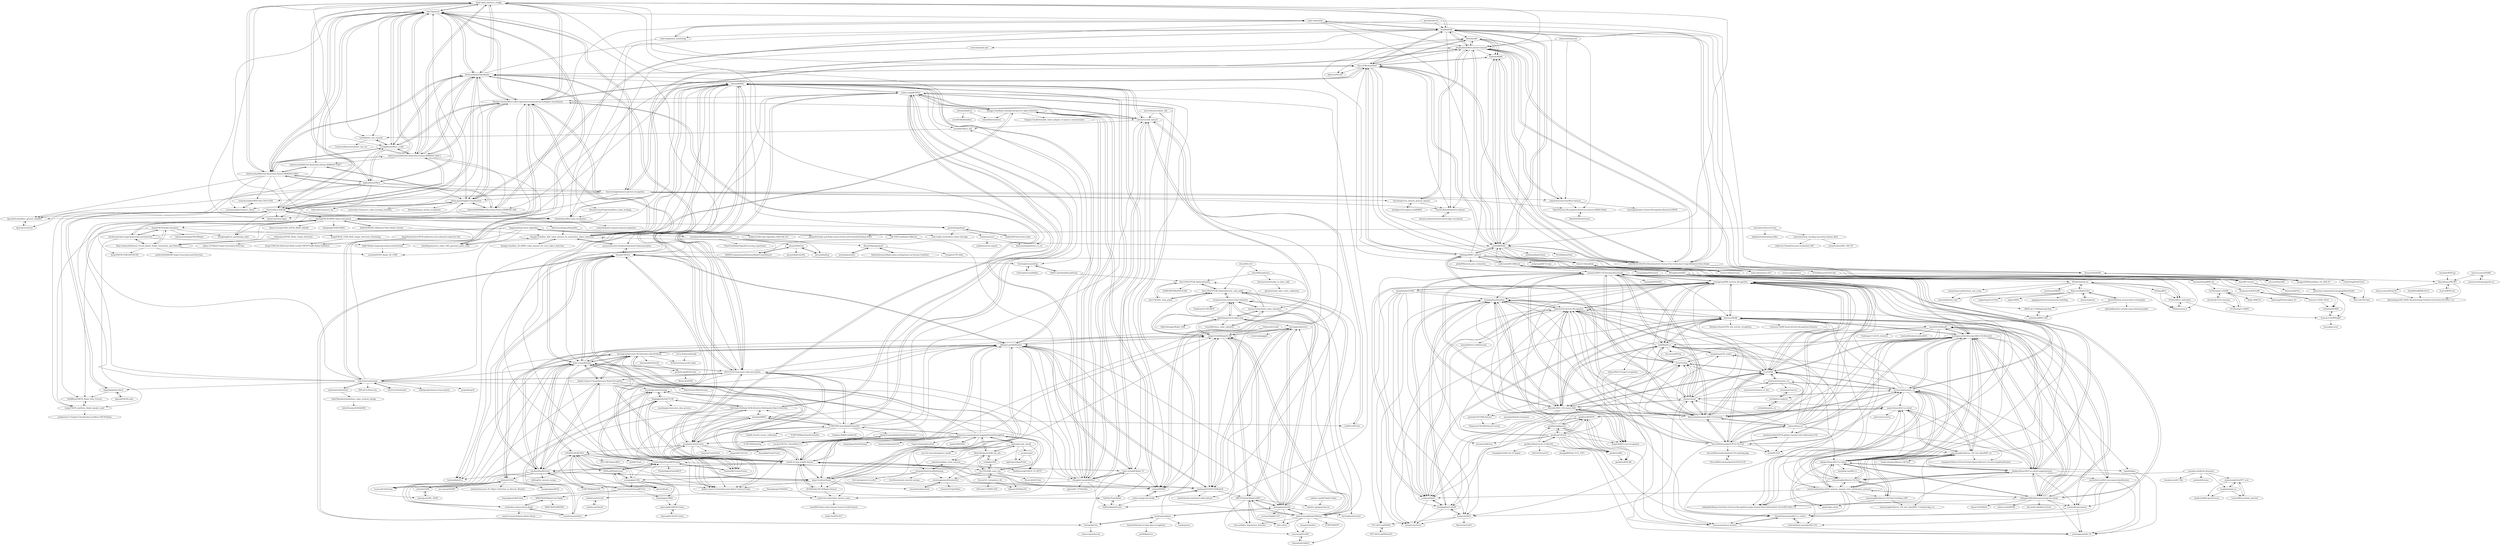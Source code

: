 digraph G {
"radar-lab/ti_mmwave_rospkg" -> "m6c7l/pymmw"
"radar-lab/ti_mmwave_rospkg" -> "PreSenseRadar/OpenRadar"
"radar-lab/ti_mmwave_rospkg" -> "ibaiGorordo/AWR1642-Read-Data-Python-MMWAVE-SDK-2"
"radar-lab/ti_mmwave_rospkg" -> "nesl/RadHAR"
"radar-lab/ti_mmwave_rospkg" -> "EsonJohn/mmWave_script"
"radar-lab/ti_mmwave_rospkg" -> "ibaiGorordo/AWR1843-Read-Data-Python-MMWAVE-SDK-3-"
"radar-lab/ti_mmwave_rospkg" -> "Xiangyu-Gao/mmWave-radar-signal-processing-and-microDoppler-classification"
"radar-lab/ti_mmwave_rospkg" -> "bigheadG/mmWave"
"radar-lab/ti_mmwave_rospkg" -> "ChristopherLu/milliEgo"
"radar-lab/ti_mmwave_rospkg" -> "kimsooyoung/mmwave_ti_ros"
"radar-lab/ti_mmwave_rospkg" -> "0xastro/fmcw-RADAR"
"radar-lab/ti_mmwave_rospkg" -> "fengxudi/mmWave-gesture-dataset"
"radar-lab/ti_mmwave_rospkg" -> "HavocFiXer/mmMesh"
"radar-lab/ti_mmwave_rospkg" -> "moodoki/iwr_raw_rosnode"
"radar-lab/ti_mmwave_rospkg" -> "yizzfz/MiliPoint"
"geekfeiw/ARIL" -> "geekfeiw/WiSLAR"
"geekfeiw/ARIL" -> "geekfeiw/WiSPPN"
"mrnabati/RRPN" -> "TUMFTM/CameraRadarFusionNet"
"mrnabati/RRPN" -> "tudelft-iv/RTCnet"
"mrnabati/RRPN" -> "Singingkettle/SAF-FCOS"
"mrnabati/RRPN" -> "RituYadav92/Radar-RGB-Attentive-Multimodal-Object-Detection"
"mrnabati/RRPN" -> "HaohaoNJU/CenterFusion"
"mrnabati/RRPN" -> "PurdueDigitalTwin/REDFormer"
"mrnabati/RRPN" -> "mrnabati/CenterFusion"
"geekfeiw/wifiperson" -> "geekfeiw/WiSPPN"
"geekfeiw/wifiperson" -> "geekfeiw/CSI-Net"
"geekfeiw/wifiperson" -> "spanev/linux-80211n-csitool"
"geekfeiw/wifiperson" -> "ermongroup/Wifi_Activity_Recognition"
"geekfeiw/wifiperson" -> "ChunjingXiao/DeepSeg"
"geekfeiw/wifiperson" -> "ludlows/CSI-Activity-Recognition"
"geekfeiw/wifiperson" -> "geekfeiw/ARIL"
"geekfeiw/wifiperson" -> "geekfeiw/WiSLAR"
"geekfeiw/wifiperson" -> "hongshixian/CSI_reader"
"geekfeiw/wifiperson" -> "itskalvik/WiFi-user-recognition"
"bigheadG/mmWave" -> "m6c7l/pymmw"
"bigheadG/mmWave" -> "ApocalyVec/mmWave_gesture_iwr6843"
"bigheadG/mmWave" -> "ApocalyVec/mGesf"
"bigheadG/mmWave" -> "ibaiGorordo/AWR1642-Read-Data-Python-MMWAVE-SDK-2"
"bigheadG/mmWave" -> "radar-lab/ti-mmwave-cnn"
"bigheadG/mmWave" -> "PreSenseRadar/OpenRadar"
"bigheadG/mmWave" -> "radar-lab/ti_mmwave_rospkg"
"bigheadG/mmWave" -> "edwin-pan/uDoppler-Classification"
"bigheadG/mmWave" -> "vilari-mickopf/mmwave-gesture-recognition"
"bigheadG/mmWave" -> "0xastro/fmcw-RADAR"
"dhalperi/linux-80211n-csitool" -> "dhalperi/linux-80211n-csitool-supplementary"
"dhalperi/linux-80211n-csitool" -> "xieyaxiongfly/Atheros-CSI-Tool"
"dhalperi/linux-80211n-csitool" -> "wuzhiguocarter/Awesome-WiFi-CSI-Research"
"dhalperi/linux-80211n-csitool" -> "lubingxian/Realtime-processing-for-csitool"
"dhalperi/linux-80211n-csitool" -> "xieyaxiongfly/Atheros_CSI_tool_OpenWRT_src"
"dhalperi/linux-80211n-csitool" -> "seemoo-lab/nexmon_csi"
"dhalperi/linux-80211n-csitool" -> "seemoo-lab/mobisys2018_nexmon_channel_state_information_extractor"
"dhalperi/linux-80211n-csitool" -> "xieyaxiongfly/Atheros-CSI-Tool-UserSpace-APP"
"dhalperi/linux-80211n-csitool" -> "ermongroup/Wifi_Activity_Recognition"
"dhalperi/linux-80211n-csitool" -> "spanev/linux-80211n-csitool"
"dhalperi/linux-80211n-csitool" -> "linteresa/WiAR"
"dhalperi/linux-80211n-csitool" -> "qiank10/gr-csitool"
"dhalperi/linux-80211n-csitool" -> "xyanchen/WiFi-CSI-Sensing-Benchmark"
"dhalperi/linux-80211n-csitool" -> "egaebel/lgtm"
"dhalperi/linux-80211n-csitool" -> "bastibl/gr-ieee802-11" ["e"=1]
"geekfeiw/Multi-Scale-1D-ResNet" -> "hsd1503/resnet1d" ["e"=1]
"geekfeiw/Multi-Scale-1D-ResNet" -> "geekfeiw/CSI-Net"
"geekfeiw/Multi-Scale-1D-ResNet" -> "geekfeiw/wifiperson"
"geekfeiw/Multi-Scale-1D-ResNet" -> "geekfeiw/WiSPPN"
"geekfeiw/Multi-Scale-1D-ResNet" -> "zhengqi98/Hefei_ECG_TOP1" ["e"=1]
"geekfeiw/Multi-Scale-1D-ResNet" -> "LixiangHan/GANs-for-1D-Signal" ["e"=1]
"geekfeiw/Multi-Scale-1D-ResNet" -> "geekfeiw/ARIL"
"mpitropov/cadc_devkit" -> "asvath/cadcd"
"mpitropov/cadc_devkit" -> "ZiadElmassik/CADCD_TO_KITTI"
"mpitropov/cadc_devkit" -> "MartinHahner/LiDAR_fog_sim"
"mpitropov/cadc_devkit" -> "princeton-computational-imaging/SeeingThroughFog"
"mpitropov/cadc_devkit" -> "nickcharron/lidar_snow_removal"
"mpitropov/cadc_devkit" -> "mpitropov/OpenPCDet"
"mpitropov/cadc_devkit" -> "once-for-auto-driving/once_devkit" ["e"=1]
"mpitropov/cadc_devkit" -> "SysCV/LiDAR_snow_sim"
"nickcharron/lidar_snow_removal" -> "rheinzler/PointCloudDeNoising"
"nickcharron/lidar_snow_removal" -> "ZiadElmassik/CADCD_TO_KITTI"
"dhalperi/linux-80211n-csitool-supplementary" -> "dhalperi/linux-80211n-csitool"
"dhalperi/linux-80211n-csitool-supplementary" -> "lubingxian/Realtime-processing-for-csitool"
"dhalperi/linux-80211n-csitool-supplementary" -> "wuzhiguocarter/Awesome-WiFi-CSI-Research"
"dhalperi/linux-80211n-csitool-supplementary" -> "ermongroup/Wifi_Activity_Recognition"
"dhalperi/linux-80211n-csitool-supplementary" -> "xieyaxiongfly/Atheros-CSI-Tool"
"dhalperi/linux-80211n-csitool-supplementary" -> "caichao/livestreamcsi"
"dhalperi/linux-80211n-csitool-supplementary" -> "linteresa/WiAR"
"dhalperi/linux-80211n-csitool-supplementary" -> "seemoo-lab/mobisys2018_nexmon_channel_state_information_extractor"
"dhalperi/linux-80211n-csitool-supplementary" -> "morningmoni/wifi_CN"
"dhalperi/linux-80211n-csitool-supplementary" -> "xieyaxiongfly/Atheros_CSI_tool_OpenWRT_src"
"dhalperi/linux-80211n-csitool-supplementary" -> "persistforever/WiFi-movement-identification"
"dhalperi/linux-80211n-csitool-supplementary" -> "spanev/linux-80211n-csitool"
"dhalperi/linux-80211n-csitool-supplementary" -> "seemoo-lab/nexmon_csi"
"dhalperi/linux-80211n-csitool-supplementary" -> "hongshixian/CSI_reader"
"dhalperi/linux-80211n-csitool-supplementary" -> "tahmidzbr/Human-Activities-Gestures-Recognition-using-Channel-State-Information-CSI-of-IEEE-802.11n"
"m6c7l/pymmw" -> "PreSenseRadar/OpenRadar"
"m6c7l/pymmw" -> "ibaiGorordo/AWR1843-Read-Data-Python-MMWAVE-SDK-3-"
"m6c7l/pymmw" -> "radar-lab/ti_mmwave_rospkg"
"m6c7l/pymmw" -> "ibaiGorordo/AWR1642-Read-Data-Python-MMWAVE-SDK-2"
"m6c7l/pymmw" -> "EsonJohn/mmWave_script"
"m6c7l/pymmw" -> "0xastro/fmcw-RADAR"
"m6c7l/pymmw" -> "Xiangyu-Gao/mmWave-radar-signal-processing-and-microDoppler-classification"
"m6c7l/pymmw" -> "bigheadG/mmWave"
"m6c7l/pymmw" -> "kirkster96/IWR6843-Read-Data-Python-MMWAVE-SDK"
"m6c7l/pymmw" -> "KylinC/mmVital-Signs" ["e"=1]
"m6c7l/pymmw" -> "ibaiGorordo/IWR1443-Read-Data-Python-MMWAVE-SDK-1"
"m6c7l/pymmw" -> "moodoki/iwr_raw_rosnode"
"m6c7l/pymmw" -> "vilari-mickopf/mmwave-gesture-recognition"
"m6c7l/pymmw" -> "edwin-pan/uDoppler-Classification"
"m6c7l/pymmw" -> "radar-lab/mmfall"
"StevenMHernandez/ESP32-CSI-Tool" -> "espressif/esp-csi"
"StevenMHernandez/ESP32-CSI-Tool" -> "Gi-z/CSIKit"
"StevenMHernandez/ESP32-CSI-Tool" -> "jonathanmuller/ESP32-gather-channel-state-information-CSI-"
"StevenMHernandez/ESP32-CSI-Tool" -> "seemoo-lab/nexmon_csi"
"StevenMHernandez/ESP32-CSI-Tool" -> "Marsrocky/Awesome-WiFi-CSI-Sensing"
"StevenMHernandez/ESP32-CSI-Tool" -> "xyanchen/WiFi-CSI-Sensing-Benchmark"
"StevenMHernandez/ESP32-CSI-Tool" -> "ludlows/CSI-Activity-Recognition"
"StevenMHernandez/ESP32-CSI-Tool" -> "xieyaxiongfly/Atheros_CSI_tool_OpenWRT_src"
"StevenMHernandez/ESP32-CSI-Tool" -> "wuzhiguocarter/Awesome-WiFi-CSI-Research"
"StevenMHernandez/ESP32-CSI-Tool" -> "citysu/csiread"
"StevenMHernandez/ESP32-CSI-Tool" -> "wrlab/Wi-ESP"
"StevenMHernandez/ESP32-CSI-Tool" -> "Gi-z/CSI-Data"
"StevenMHernandez/ESP32-CSI-Tool" -> "brunosoaresds/csi-monitor"
"StevenMHernandez/ESP32-CSI-Tool" -> "ermongroup/Wifi_Activity_Recognition"
"StevenMHernandez/ESP32-CSI-Tool" -> "StevenMHernandez/Android-CSI-Labelling-App"
"linteresa/WiAR" -> "ermongroup/Wifi_Activity_Recognition"
"linteresa/WiAR" -> "ludlows/CSI-Activity-Recognition"
"linteresa/WiAR" -> "lubingxian/Realtime-processing-for-csitool"
"linteresa/WiAR" -> "yongsen/SignFi"
"linteresa/WiAR" -> "Retsediv/WIFI_CSI_based_HAR"
"linteresa/WiAR" -> "zzh606/wifi-csi"
"linteresa/WiAR" -> "Gi-z/CSIKit"
"linteresa/WiAR" -> "wuzhiguocarter/Awesome-WiFi-CSI-Research"
"linteresa/WiAR" -> "ChunjingXiao/DeepSeg"
"linteresa/WiAR" -> "nwuzj/CrossSense"
"linteresa/WiAR" -> "dhalperi/linux-80211n-csitool-supplementary"
"linteresa/WiAR" -> "mars920314/DeepFi"
"linteresa/WiAR" -> "tahmidzbr/Human-Activities-Gestures-Recognition-using-Channel-State-Information-CSI-of-IEEE-802.11n"
"linteresa/WiAR" -> "Hirokazu-Narui/LSTM_wifi_activity_recognition"
"linteresa/WiAR" -> "Guoxuan-Chi/RF-based-Activity-Recognition-Datasets"
"ibaiGorordo/AWR1642-Read-Data-Python-MMWAVE-SDK-2" -> "ibaiGorordo/AWR1843-Read-Data-Python-MMWAVE-SDK-3-"
"ibaiGorordo/AWR1642-Read-Data-Python-MMWAVE-SDK-2" -> "m6c7l/pymmw"
"ibaiGorordo/AWR1642-Read-Data-Python-MMWAVE-SDK-2" -> "vilari-mickopf/mmwave-gesture-recognition"
"ibaiGorordo/AWR1642-Read-Data-Python-MMWAVE-SDK-2" -> "EsonJohn/mmWave_script"
"ibaiGorordo/AWR1642-Read-Data-Python-MMWAVE-SDK-2" -> "ibaiGorordo/IWR1443-Read-Data-Python-MMWAVE-SDK-1"
"ibaiGorordo/AWR1642-Read-Data-Python-MMWAVE-SDK-2" -> "PreSenseRadar/OpenRadar"
"ibaiGorordo/AWR1642-Read-Data-Python-MMWAVE-SDK-2" -> "radar-lab/ti_mmwave_rospkg"
"ibaiGorordo/AWR1642-Read-Data-Python-MMWAVE-SDK-2" -> "bigheadG/mmWave"
"ibaiGorordo/AWR1642-Read-Data-Python-MMWAVE-SDK-2" -> "itskalvik/mmWave-user-recognition"
"ibaiGorordo/AWR1642-Read-Data-Python-MMWAVE-SDK-2" -> "ruslanmasinjila/chalmers_thesis"
"ibaiGorordo/AWR1642-Read-Data-Python-MMWAVE-SDK-2" -> "ruslanmasinjila/AWR-1642-CNN-LSTM"
"ibaiGorordo/AWR1642-Read-Data-Python-MMWAVE-SDK-2" -> "ApocalyVec/mmWave_gesture_iwr6843"
"geekfeiw/WiSPPN" -> "geekfeiw/wifiperson"
"geekfeiw/WiSPPN" -> "geekfeiw/CSI-Net"
"geekfeiw/WiSPPN" -> "geekfeiw/ARIL"
"geekfeiw/WiSPPN" -> "spanev/linux-80211n-csitool"
"geekfeiw/WiSPPN" -> "ChunjingXiao/DeepSeg"
"geekfeiw/WiSPPN" -> "geekfeiw/WiSLAR"
"geekfeiw/WiSPPN" -> "yongsen/SignFi"
"geekfeiw/WiSPPN" -> "ChunjingXiao/CsiGAN"
"geekfeiw/WiSPPN" -> "brunosoaresds/csi-monitor"
"yongsen/SignFi" -> "ChunjingXiao/CsiGAN"
"yongsen/SignFi" -> "ermongroup/Wifi_Activity_Recognition"
"yongsen/SignFi" -> "ChunjingXiao/DeepSeg"
"yongsen/SignFi" -> "nwuzj/CrossSense"
"yongsen/SignFi" -> "ludlows/CSI-Activity-Recognition"
"yongsen/SignFi" -> "linteresa/WiAR"
"ChunjingXiao/CsiGAN" -> "yongsen/SignFi"
"ChunjingXiao/CsiGAN" -> "ChunjingXiao/DeepSeg"
"ChunjingXiao/CsiGAN" -> "Zhang-xie/WiGr"
"ChunjingXiao/CsiGAN" -> "nwuzj/CrossSense"
"citysu/csiread" -> "Gi-z/CSIKit"
"citysu/csiread" -> "Gi-z/CSI-Data"
"citysu/csiread" -> "Retsediv/WIFI_CSI_based_HAR"
"citysu/csiread" -> "seemoo-lab/nexmon_csi"
"citysu/csiread" -> "zzh606/wifi-csi"
"citysu/csiread" -> "xyanchen/WiFi-CSI-Sensing-Benchmark"
"citysu/csiread" -> "nexmonster/nexmon_csi"
"citysu/csiread" -> "ChunjingXiao/DeepSeg"
"citysu/csiread" -> "Zhang-xie/WiGr"
"citysu/csiread" -> "ermongroup/Wifi_Activity_Recognition"
"citysu/csiread" -> "Marsrocky/Awesome-WiFi-CSI-Sensing"
"citysu/csiread" -> "spanev/linux-80211n-csitool"
"citysu/csiread" -> "ludlows/CSI-Activity-Recognition"
"ibaiGorordo/IWR1443-Read-Data-Python-MMWAVE-SDK-1" -> "kirkster96/IWR6843-Read-Data-Python-MMWAVE-SDK"
"ibaiGorordo/IWR1443-Read-Data-Python-MMWAVE-SDK-1" -> "ApocalyVec/mmWave_gesture_iwr6843"
"ibaiGorordo/IWR1443-Read-Data-Python-MMWAVE-SDK-1" -> "ibaiGorordo/AWR1642-Read-Data-Python-MMWAVE-SDK-2"
"paulyehtw/Lidar-and-Radar-sensor-fusion-with-Extended-Kalman-Filter" -> "flappyimi/Radar-Basic-Algorithm"
"NTU-AIoT-Lab/WiADG" -> "NTU-AIoT-Lab/EfficientFi"
"liynjy/FMCW-Radar-Simulator" -> "davidscmx/radar-target-generation-and-detection"
"liynjy/FMCW-Radar-Simulator" -> "liynjy/FMCW-2T4R-SIM-MUSIC"
"liynjy/FMCW-Radar-Simulator" -> "Ram-Godavarthi/Sensor_Fusion_Radar_Target_Generation_and_Detection"
"liynjy/FMCW-Radar-Simulator" -> "chengzhag/fmcw_positioning_radar"
"liynjy/FMCW-Radar-Simulator" -> "lukeweston/SimpleFMCWRadar" ["e"=1]
"liynjy/FMCW-Radar-Simulator" -> "DaMiBear/FMCW_Radar_Data_Process"
"liynjy/FMCW-Radar-Simulator" -> "liynjy/FMCW_2T4R_Multi_Target_Detection_Positioning"
"AshivDhondea/simulations_radar_systems_design" -> "AshivDhondea/SORADSIM"
"LorenzoBianconi/ath_spectral" -> "simonwunderlich/FFT_eval"
"usnistgov/SimulatedRadarWaveformGenerator" -> "RicardoSky/signalsort"
"usnistgov/SimulatedRadarWaveformGenerator" -> "abcxyzi/RadChar"
"usnistgov/SimulatedRadarWaveformGenerator" -> "ANDROComputationalSolutions/RadarCommDataset"
"usnistgov/SimulatedRadarWaveformGenerator" -> "Floyd-Fish/RadarSignalProcessing_experiment"
"usnistgov/SimulatedRadarWaveformGenerator" -> "abcxyzi/RadSeg"
"seemoo-lab/mobisys2018_nexmon_channel_state_information_extractor" -> "xieyaxiongfly/Atheros_CSI_tool_OpenWRT_src"
"seemoo-lab/mobisys2018_nexmon_channel_state_information_extractor" -> "tahmidzbr/Human-Activities-Gestures-Recognition-using-Channel-State-Information-CSI-of-IEEE-802.11n"
"seemoo-lab/mobisys2018_nexmon_channel_state_information_extractor" -> "dhalperi/linux-80211n-csitool-supplementary"
"seemoo-lab/mobisys2018_nexmon_channel_state_information_extractor" -> "xieyaxiongfly/Atheros-CSI-Tool"
"seemoo-lab/mobisys2018_nexmon_channel_state_information_extractor" -> "lubingxian/Realtime-processing-for-csitool"
"seemoo-lab/mobisys2018_nexmon_channel_state_information_extractor" -> "dhalperi/linux-80211n-csitool"
"seemoo-lab/mobisys2018_nexmon_channel_state_information_extractor" -> "caichao/livestreamcsi"
"seemoo-lab/mobisys2018_nexmon_channel_state_information_extractor" -> "spanev/linux-80211n-csitool"
"seemoo-lab/mobisys2018_nexmon_channel_state_information_extractor" -> "brunosoaresds/csi-monitor"
"seemoo-lab/mobisys2018_nexmon_channel_state_information_extractor" -> "wuzhiguocarter/Awesome-WiFi-CSI-Research"
"seemoo-lab/mobisys2018_nexmon_channel_state_information_extractor" -> "xieyaxiongfly/Atheros-CSI-Tool-UserSpace-APP"
"seemoo-lab/mobisys2018_nexmon_channel_state_information_extractor" -> "DanielHaimanot/py80211n_csitool"
"seemoo-lab/mobisys2018_nexmon_channel_state_information_extractor" -> "yongsen/SignFi"
"jonathanmuller/ESP32-gather-channel-state-information-CSI-" -> "StevenMHernandez/ESP32-CSI-Tool"
"jonathanmuller/ESP32-gather-channel-state-information-CSI-" -> "wuzhiguocarter/Awesome-WiFi-CSI-Research"
"jonathanmuller/ESP32-gather-channel-state-information-CSI-" -> "wrlab/Wi-ESP"
"ruslanmasinjila/chalmers_thesis" -> "ruslanmasinjila/AWR-1642-CNN-LSTM"
"ruslanmasinjila/AWR-1642-CNN-LSTM" -> "ruslanmasinjila/chalmers_thesis"
"xalinchi/Deep-Learning-WiFi-CSI" -> "DanielHaimanot/py80211n_csitool"
"geekfeiw/CSI-Net" -> "geekfeiw/WiSPPN"
"geekfeiw/CSI-Net" -> "geekfeiw/wifiperson"
"geekfeiw/CSI-Net" -> "geekfeiw/Multi-Scale-1D-ResNet"
"geekfeiw/CSI-Net" -> "DanielHaimanot/py80211n_csitool"
"geekfeiw/CSI-Net" -> "brunosoaresds/csi-monitor"
"geekfeiw/CSI-Net" -> "itskalvik/WiFi-user-recognition"
"geekfeiw/CSI-Net" -> "morningmoni/wifi_CN"
"geekfeiw/CSI-Net" -> "ermongroup/Wifi_Activity_Recognition"
"geekfeiw/CSI-Net" -> "lemonbu5h/Wireal"
"geekfeiw/CSI-Net" -> "ChunjingXiao/DeepSeg"
"geekfeiw/CSI-Net" -> "ludlows/CSI-Activity-Recognition"
"geekfeiw/CSI-Net" -> "geekfeiw/ARIL"
"geekfeiw/CSI-Net" -> "yongsen/SignFi"
"radarsimx/radarsimnb" -> "radarsimx/radarsimpy"
"radarsimx/radarsimnb" -> "AshivDhondea/simulations_radar_systems_design"
"honey0920/csi_FallDetection" -> "lemonbu5h/Wireal"
"TUMFTM/CameraRadarFusionNet" -> "mrnabati/CenterFusion"
"TUMFTM/CameraRadarFusionNet" -> "mrnabati/RRPN"
"TUMFTM/CameraRadarFusionNet" -> "yizhou-wang/RODNet"
"TUMFTM/CameraRadarFusionNet" -> "nacayu/CRFNet_Tensorflow2.4.1"
"TUMFTM/CameraRadarFusionNet" -> "ZHOUYI1023/awesome-radar-perception"
"TUMFTM/CameraRadarFusionNet" -> "princeton-computational-imaging/SeeingThroughFog"
"TUMFTM/CameraRadarFusionNet" -> "Radar-Camera-Fusion/Awesome-Radar-Camera-Fusion" ["e"=1]
"TUMFTM/CameraRadarFusionNet" -> "brandesjj/centerfusionpp"
"TUMFTM/CameraRadarFusionNet" -> "tudelft-iv/multi_sensor_calibration" ["e"=1]
"TUMFTM/CameraRadarFusionNet" -> "RituYadav92/Radar-RGB-Attentive-Multimodal-Object-Detection"
"TUMFTM/CameraRadarFusionNet" -> "TUMFTM/RadarVoxelFusionNet"
"TUMFTM/CameraRadarFusionNet" -> "valeoai/RADIal"
"TUMFTM/CameraRadarFusionNet" -> "valeoai/carrada_dataset"
"TUMFTM/CameraRadarFusionNet" -> "Tsinghua-MARS-Lab/futr3d" ["e"=1]
"TUMFTM/CameraRadarFusionNet" -> "afzalxo/CameraRadarFusionNet-Pytorch"
"vilari-mickopf/mmwave-gesture-recognition" -> "fengxudi/mmWave-gesture-dataset"
"vilari-mickopf/mmwave-gesture-recognition" -> "aimlab-koreauniv/mmWave-dataset"
"vilari-mickopf/mmwave-gesture-recognition" -> "ruslanmasinjila/AWR-1642-CNN-LSTM"
"vilari-mickopf/mmwave-gesture-recognition" -> "Tkwer/Gesture-Recognition-Based-on-mmwave-MIMO-Radar"
"vilari-mickopf/mmwave-gesture-recognition" -> "ibaiGorordo/AWR1642-Read-Data-Python-MMWAVE-SDK-2"
"vilari-mickopf/mmwave-gesture-recognition" -> "ruslanmasinjila/chalmers_thesis"
"vilari-mickopf/mmwave-gesture-recognition" -> "m6c7l/pymmw"
"vilari-mickopf/mmwave-gesture-recognition" -> "leeyadong/cross_domain_gesture_dataset"
"vilari-mickopf/mmwave-gesture-recognition" -> "GestureMan/mHomeGes-dataset"
"vilari-mickopf/mmwave-gesture-recognition" -> "KylinC/mmVital-Signs" ["e"=1]
"vilari-mickopf/mmwave-gesture-recognition" -> "edwin-pan/uDoppler-Classification"
"radar-lab/mmfall" -> "radar-lab/patient_monitoring"
"radar-lab/mmfall" -> "nesl/RadHAR"
"radar-lab/mmfall" -> "robert80203/HuPR-A-Benchmark-for-Human-Pose-Estimation-Using-Millimeter-Wave-Radar"
"radar-lab/mmfall" -> "yizzfz/MiliPoint"
"radar-lab/mmfall" -> "fengxudi/mmWave-gesture-dataset"
"Gi-z/CSIKit" -> "citysu/csiread"
"Gi-z/CSIKit" -> "seemoo-lab/nexmon_csi"
"Gi-z/CSIKit" -> "Retsediv/WIFI_CSI_based_HAR"
"Gi-z/CSIKit" -> "Gi-z/CSI-Data"
"Gi-z/CSIKit" -> "nexmonster/nexmon_csi"
"Gi-z/CSIKit" -> "ermongroup/Wifi_Activity_Recognition"
"Gi-z/CSIKit" -> "xyanchen/WiFi-CSI-Sensing-Benchmark"
"Gi-z/CSIKit" -> "zzh606/wifi-csi"
"Gi-z/CSIKit" -> "Marsrocky/Awesome-WiFi-CSI-Sensing"
"Gi-z/CSIKit" -> "ludlows/CSI-Activity-Recognition"
"Gi-z/CSIKit" -> "StevenMHernandez/ESP32-CSI-Tool"
"Gi-z/CSIKit" -> "ChunjingXiao/DeepSeg"
"Gi-z/CSIKit" -> "linteresa/WiAR"
"Gi-z/CSIKit" -> "wrlab/Wi-ESP"
"Gi-z/CSIKit" -> "wuzhiguocarter/Awesome-WiFi-CSI-Research"
"ibaiGorordo/AWR1843-Read-Data-Python-MMWAVE-SDK-3-" -> "ibaiGorordo/AWR1642-Read-Data-Python-MMWAVE-SDK-2"
"ibaiGorordo/AWR1843-Read-Data-Python-MMWAVE-SDK-3-" -> "m6c7l/pymmw"
"ibaiGorordo/AWR1843-Read-Data-Python-MMWAVE-SDK-3-" -> "EsonJohn/mmWave_script"
"ibaiGorordo/AWR1843-Read-Data-Python-MMWAVE-SDK-3-" -> "0xastro/fmcw-RADAR"
"ibaiGorordo/AWR1843-Read-Data-Python-MMWAVE-SDK-3-" -> "PreSenseRadar/OpenRadar"
"ibaiGorordo/AWR1843-Read-Data-Python-MMWAVE-SDK-3-" -> "Xiangyu-Gao/mmWave-radar-signal-processing-and-microDoppler-classification"
"ibaiGorordo/AWR1843-Read-Data-Python-MMWAVE-SDK-3-" -> "kirkster96/IWR6843-Read-Data-Python-MMWAVE-SDK"
"ibaiGorordo/AWR1843-Read-Data-Python-MMWAVE-SDK-3-" -> "deltaRing/mmwave_radar_1843_generate_point_cloud"
"ibaiGorordo/AWR1843-Read-Data-Python-MMWAVE-SDK-3-" -> "radar-lab/ti_mmwave_rospkg"
"ibaiGorordo/AWR1843-Read-Data-Python-MMWAVE-SDK-3-" -> "ibaiGorordo/IWR1443-Read-Data-Python-MMWAVE-SDK-1"
"0xastro/fmcw-RADAR" -> "edwin-pan/uDoppler-Classification"
"0xastro/fmcw-RADAR" -> "m6c7l/pymmw"
"0xastro/fmcw-RADAR" -> "liynjy/FMCW_mmWave_Radar--people_count"
"0xastro/fmcw-RADAR" -> "ibaiGorordo/AWR1843-Read-Data-Python-MMWAVE-SDK-3-"
"0xastro/fmcw-RADAR" -> "KylinC/mmVital-Signs" ["e"=1]
"0xastro/fmcw-RADAR" -> "kopytjuk/python-fmcw"
"0xastro/fmcw-RADAR" -> "ekurtgl/FMCW-MIMO-Radar-Simulation"
"0xastro/fmcw-RADAR" -> "EsonJohn/mmWave_script"
"0xastro/fmcw-RADAR" -> "itskalvik/mmWave-user-recognition"
"0xastro/fmcw-RADAR" -> "chengzhag/fmcw_positioning_radar"
"0xastro/fmcw-RADAR" -> "PreSenseRadar/OpenRadar"
"0xastro/fmcw-RADAR" -> "DaMiBear/FMCW_Radar_Data_Process"
"edwin-pan/uDoppler-Classification" -> "itskalvik/mmWave-user-recognition"
"edwin-pan/uDoppler-Classification" -> "Xiangyu-Gao/mmWave-radar-signal-processing-and-microDoppler-classification"
"edwin-pan/uDoppler-Classification" -> "radar-lab/ti-mmwave-cnn"
"edwin-pan/uDoppler-Classification" -> "0xastro/fmcw-RADAR"
"edwin-pan/uDoppler-Classification" -> "matreshka15/mmwave_radar_learning_notebook"
"edwin-pan/uDoppler-Classification" -> "nesl/RadHAR"
"edwin-pan/uDoppler-Classification" -> "99rishita/human_motion_recognition"
"edwin-pan/uDoppler-Classification" -> "kirkster96/IWR6843-Read-Data-Python-MMWAVE-SDK"
"PreSenseRadar/OpenRadar" -> "m6c7l/pymmw"
"PreSenseRadar/OpenRadar" -> "Xiangyu-Gao/mmWave-radar-signal-processing-and-microDoppler-classification"
"PreSenseRadar/OpenRadar" -> "ZHOUYI1023/awesome-radar-perception"
"PreSenseRadar/OpenRadar" -> "EsonJohn/mmWave_script"
"PreSenseRadar/OpenRadar" -> "radar-lab/ti_mmwave_rospkg"
"PreSenseRadar/OpenRadar" -> "ibaiGorordo/AWR1843-Read-Data-Python-MMWAVE-SDK-3-"
"PreSenseRadar/OpenRadar" -> "ibaiGorordo/AWR1642-Read-Data-Python-MMWAVE-SDK-2"
"PreSenseRadar/OpenRadar" -> "gaoweifan/pyRadar"
"PreSenseRadar/OpenRadar" -> "0xastro/fmcw-RADAR"
"PreSenseRadar/OpenRadar" -> "nesl/RadHAR"
"PreSenseRadar/OpenRadar" -> "bigheadG/mmWave"
"PreSenseRadar/OpenRadar" -> "HavocFiXer/mmMesh"
"PreSenseRadar/OpenRadar" -> "radarsimx/radarsimpy"
"PreSenseRadar/OpenRadar" -> "edwin-pan/uDoppler-Classification"
"PreSenseRadar/OpenRadar" -> "valeoai/RADIal"
"ApocalyVec/mmWave_gesture_iwr6843" -> "ApocalyVec/mGesf"
"kopytjuk/python-fmcw" -> "khpeek/FMCW-radar"
"kopytjuk/python-fmcw" -> "0xastro/fmcw-RADAR"
"kopytjuk/python-fmcw" -> "DaMiBear/FMCW_Radar_Data_Process"
"ApocalyVec/mGesf" -> "ApocalyVec/mmWave_gesture_iwr6843"
"flappyimi/Radar-Basic-Algorithm" -> "fzzfbyx/CFAR-radar-algorithm_MATLAB_GUI"
"flappyimi/Radar-Basic-Algorithm" -> "sunsided/SFND_Radar_2D_CFAR"
"flappyimi/Radar-Basic-Algorithm" -> "BoJi07/Radar-target-generation-and-detection"
"flappyimi/Radar-Basic-Algorithm" -> "usnistgov/SimulatedRadarWaveformGenerator"
"flappyimi/Radar-Basic-Algorithm" -> "davidscmx/radar-target-generation-and-detection"
"flappyimi/Radar-Basic-Algorithm" -> "Ram-Godavarthi/Sensor_Fusion_Radar_Target_Generation_and_Detection"
"flappyimi/Radar-Basic-Algorithm" -> "paulyehtw/Lidar-and-Radar-sensor-fusion-with-Extended-Kalman-Filter"
"Retsediv/WIFI_CSI_based_HAR" -> "ludlows/CSI-Activity-Recognition"
"Retsediv/WIFI_CSI_based_HAR" -> "ChunjingXiao/DeepSeg"
"Retsediv/WIFI_CSI_based_HAR" -> "ermongroup/Wifi_Activity_Recognition"
"Retsediv/WIFI_CSI_based_HAR" -> "Gi-z/CSI-Data"
"Retsediv/WIFI_CSI_based_HAR" -> "Gi-z/CSIKit"
"Retsediv/WIFI_CSI_based_HAR" -> "zzh606/wifi-csi"
"Retsediv/WIFI_CSI_based_HAR" -> "xyanchen/WiFi-CSI-Sensing-Benchmark"
"Retsediv/WIFI_CSI_based_HAR" -> "citysu/csiread"
"Retsediv/WIFI_CSI_based_HAR" -> "itskalvik/WiFi-user-recognition"
"Retsediv/WIFI_CSI_based_HAR" -> "Marsrocky/Awesome-WiFi-CSI-Sensing"
"Retsediv/WIFI_CSI_based_HAR" -> "linteresa/WiAR"
"Retsediv/WIFI_CSI_based_HAR" -> "parisafm/CSI-HAR-Dataset"
"Retsediv/WIFI_CSI_based_HAR" -> "yongsen/SignFi"
"Retsediv/WIFI_CSI_based_HAR" -> "Zhang-xie/WiGr"
"Retsediv/WIFI_CSI_based_HAR" -> "ChunjingXiao/CsiGAN"
"liynjy/Simulation-FMCW-millimeter-wave-altimeter-radar-for-UAV" -> "liynjy/1T4R-24G-Multi-lane-Multi-vechile-FMCW-Traffic-Radar-Simulator"
"nesl/RadHAR" -> "yizzfz/MiliPoint"
"nesl/RadHAR" -> "fengxudi/mmWave-gesture-dataset"
"nesl/RadHAR" -> "robert80203/HuPR-A-Benchmark-for-Human-Pose-Estimation-Using-Millimeter-Wave-Radar"
"nesl/RadHAR" -> "Qiong-Hu/RadHAR"
"nesl/RadHAR" -> "radar-lab/mmfall"
"nesl/RadHAR" -> "gongpx20069/mmRadar_for_HAR_VS"
"nesl/RadHAR" -> "edwin-pan/uDoppler-Classification"
"nesl/RadHAR" -> "GestureMan/mHomeGes-dataset"
"nesl/RadHAR" -> "HavocFiXer/mmMesh"
"nesl/RadHAR" -> "radar-lab/ti_mmwave_rospkg"
"nesl/RadHAR" -> "SizheAn/MARS"
"nesl/RadHAR" -> "mmGait/people-gait"
"nesl/RadHAR" -> "radar-lab/patient_monitoring"
"nesl/RadHAR" -> "aimlab-koreauniv/mmWave-dataset"
"nesl/RadHAR" -> "SizheAn/mRI"
"rheinzler/PointCloudDeNoising" -> "EricWiener/point-cloud-de-noising"
"rheinzler/PointCloudDeNoising" -> "TheCodez/pytorch-LiLaNet"
"rheinzler/PointCloudDeNoising" -> "nickcharron/lidar_snow_removal"
"rheinzler/PointCloudDeNoising" -> "alvariseppanen/4DenoiseNet"
"rheinzler/PointCloudDeNoising" -> "umautobots/lisnownet"
"fengxudi/mmWave-gesture-dataset" -> "itskalvik/mmWave-user-recognition"
"fengxudi/mmWave-gesture-dataset" -> "gongpx20069/mmRadar_for_HAR_VS"
"fengxudi/mmWave-gesture-dataset" -> "leeyadong/cross_domain_gesture_dataset"
"fengxudi/mmWave-gesture-dataset" -> "aimlab-koreauniv/mmWave-dataset"
"fengxudi/mmWave-gesture-dataset" -> "vilari-mickopf/mmwave-gesture-recognition"
"fengxudi/mmWave-gesture-dataset" -> "yizzfz/MiliPoint"
"fengxudi/mmWave-gesture-dataset" -> "nesl/RadHAR"
"fengxudi/mmWave-gesture-dataset" -> "GestureMan/mHomeGes-dataset"
"fengxudi/mmWave-gesture-dataset" -> "robert80203/HuPR-A-Benchmark-for-Human-Pose-Estimation-Using-Millimeter-Wave-Radar"
"fengxudi/mmWave-gesture-dataset" -> "SizheAn/mRI"
"fengxudi/mmWave-gesture-dataset" -> "SizheAn/MARS"
"EsonJohn/mmWave_script" -> "moodoki/iwr_raw_rosnode"
"EsonJohn/mmWave_script" -> "m6c7l/pymmw"
"EsonJohn/mmWave_script" -> "PreSenseRadar/OpenRadar"
"EsonJohn/mmWave_script" -> "ibaiGorordo/AWR1843-Read-Data-Python-MMWAVE-SDK-3-"
"EsonJohn/mmWave_script" -> "ibaiGorordo/AWR1642-Read-Data-Python-MMWAVE-SDK-2"
"EsonJohn/mmWave_script" -> "Xiangyu-Gao/mmWave-radar-signal-processing-and-microDoppler-classification"
"watalabo/WiPiCap" -> "kfoysalhaque/Wi-BFI"
"williamhyin/SFND_Radar_Target_Detection" -> "aditya-167/Radar-Target-Generation-Detection"
"williamhyin/SFND_Radar_Target_Detection" -> "Ram-Godavarthi/Sensor_Fusion_Radar_Target_Generation_and_Detection"
"radar-lab/patient_monitoring" -> "radar-lab/mmfall"
"radar-lab/patient_monitoring" -> "itskalvik/mmWave-user-recognition"
"utiasASRL/vtr3" -> "dan11003/CFEAR_Radarodometry_code_public"
"utiasASRL/vtr3" -> "utiasASRL/pyboreas"
"AndyYu0010/real-time-radar" -> "gaoweifan/pyRadar"
"RonLevie/RadioUNet" -> "fachu000/deep-autoencoders-cartography"
"RonLevie/RadioUNet" -> "abman23/pmnet"
"RonLevie/RadioUNet" -> "CagkanYapar/LocUNet"
"RonLevie/RadioUNet" -> "BRATLab-UCD/Radiomap-Data"
"RonLevie/RadioUNet" -> "fabja19/RML"
"RonLevie/RadioUNet" -> "NVlabs/instant-rm"
"RonLevie/RadioUNet" -> "zppppppx/deep-learning-based-radioMap"
"RonLevie/RadioUNet" -> "achinthaw/RME-GAN"
"bcopeland/speccy" -> "simonwunderlich/FFT_eval"
"bcopeland/speccy" -> "LorenzoBianconi/ath_spectral"
"bcopeland/speccy" -> "kazikcz/ath9k-spectral-scan"
"goruck/radar-ml" -> "Qiong-Hu/RadHAR"
"goruck/radar-ml" -> "nesl/RadHAR"
"goruck/radar-ml" -> "Research-and-Project/mmWave_radar_tracking"
"radarsimx/radarsimpy" -> "radarsimx/radarsimnb"
"radarsimx/radarsimpy" -> "chstetco/virtualradar"
"radarsimx/radarsimpy" -> "ZHOUYI1023/awesome-radar-perception"
"radarsimx/radarsimpy" -> "PreSenseRadar/OpenRadar"
"radarsimx/radarsimpy" -> "ZhangAoCanada/RADDet"
"radarsimx/radarsimpy" -> "valeoai/RADIal"
"radarsimx/radarsimpy" -> "ekurtgl/FMCW-MIMO-Radar-Simulation"
"radarsimx/radarsimpy" -> "rookiepeng/antenna-array-analysis" ["e"=1]
"radarsimx/radarsimpy" -> "kopytjuk/python-fmcw"
"radarsimx/radarsimpy" -> "Xiangyu-Gao/Raw_ADC_radar_dataset_for_automotive_object_detection"
"radarsimx/radarsimpy" -> "kaist-avelab/K-Radar"
"radarsimx/radarsimpy" -> "pyapril/pyapril" ["e"=1]
"radarsimx/radarsimpy" -> "Xiangyu-Gao/mmWave-radar-signal-processing-and-microDoppler-classification"
"radarsimx/radarsimpy" -> "m6c7l/pymmw"
"radarsimx/radarsimpy" -> "IMS-AS-LUH/sar-sim"
"davidscmx/radar-target-generation-and-detection" -> "Ram-Godavarthi/Sensor_Fusion_Radar_Target_Generation_and_Detection"
"davidscmx/radar-target-generation-and-detection" -> "liynjy/FMCW-Radar-Simulator"
"davidscmx/radar-target-generation-and-detection" -> "ekurtgl/FMCW-MIMO-Radar-Simulation"
"davidscmx/radar-target-generation-and-detection" -> "BoJi07/Radar-target-generation-and-detection"
"davidscmx/radar-target-generation-and-detection" -> "liynjy/FMCW_mmWave_Radar--people_count"
"RituYadav92/Radar-RGB-Attentive-Multimodal-Object-Detection" -> "Singingkettle/SAF-FCOS"
"RituYadav92/Radar-RGB-Attentive-Multimodal-Object-Detection" -> "yizhou-wang/RODNet"
"RituYadav92/Radar-RGB-Attentive-Multimodal-Object-Detection" -> "HaohaoNJU/CenterFusion"
"RituYadav92/Radar-RGB-Attentive-Multimodal-Object-Detection" -> "brandesjj/centerfusionpp"
"RituYadav92/Radar-RGB-Attentive-Multimodal-Object-Detection" -> "sxontheway/milliEye"
"RituYadav92/Radar-RGB-Attentive-Multimodal-Object-Detection" -> "mrnabati/RRPN"
"RituYadav92/Radar-RGB-Attentive-Multimodal-Object-Detection" -> "mrnabati/CenterFusion"
"itskalvik/mmWave-user-recognition" -> "itskalvik/spatio-temporal-domain-adaptation"
"itskalvik/mmWave-user-recognition" -> "fengxudi/mmWave-gesture-dataset"
"hongshixian/CSI_reader" -> "zzh606/wifi-csi"
"hongshixian/CSI_reader" -> "Gi-z/CSI-Data"
"seemoo-lab/nexmon_csi" -> "Gi-z/CSIKit"
"seemoo-lab/nexmon_csi" -> "nexmonster/nexmon_csi"
"seemoo-lab/nexmon_csi" -> "citysu/csiread"
"seemoo-lab/nexmon_csi" -> "xieyaxiongfly/Atheros-CSI-Tool"
"seemoo-lab/nexmon_csi" -> "StevenMHernandez/ESP32-CSI-Tool"
"seemoo-lab/nexmon_csi" -> "dhalperi/linux-80211n-csitool"
"seemoo-lab/nexmon_csi" -> "xyanchen/WiFi-CSI-Sensing-Benchmark"
"seemoo-lab/nexmon_csi" -> "spanev/linux-80211n-csitool"
"seemoo-lab/nexmon_csi" -> "wuzhiguocarter/Awesome-WiFi-CSI-Research"
"seemoo-lab/nexmon_csi" -> "xieyaxiongfly/Atheros_CSI_tool_OpenWRT_src"
"seemoo-lab/nexmon_csi" -> "Marsrocky/Awesome-WiFi-CSI-Sensing"
"seemoo-lab/nexmon_csi" -> "dhalperi/linux-80211n-csitool-supplementary"
"seemoo-lab/nexmon_csi" -> "linteresa/WiAR"
"seemoo-lab/nexmon_csi" -> "seemoo-lab/mobisys2018_nexmon_channel_state_information_extractor"
"seemoo-lab/nexmon_csi" -> "ermongroup/Wifi_Activity_Recognition"
"Ram-Godavarthi/Sensor_Fusion_Radar_Target_Generation_and_Detection" -> "davidscmx/radar-target-generation-and-detection"
"Ram-Godavarthi/Sensor_Fusion_Radar_Target_Generation_and_Detection" -> "liynjy/FMCW-Radar-Simulator"
"Ram-Godavarthi/Sensor_Fusion_Radar_Target_Generation_and_Detection" -> "sunsided/SFND_Radar_2D_CFAR"
"Ram-Godavarthi/Sensor_Fusion_Radar_Target_Generation_and_Detection" -> "liynjy/FMCW-2T4R-SIM-MUSIC"
"Ram-Godavarthi/Sensor_Fusion_Radar_Target_Generation_and_Detection" -> "saishiva024/RADAR-Target-Generation-and-Detection"
"BoJi07/Radar-target-generation-and-detection" -> "sunsided/SFND_Radar_2D_CFAR"
"ChunjingXiao/DeepSeg" -> "itskalvik/WiFi-user-recognition"
"ChunjingXiao/DeepSeg" -> "ChunjingXiao/CsiGAN"
"ChunjingXiao/DeepSeg" -> "Retsediv/WIFI_CSI_based_HAR"
"ChunjingXiao/DeepSeg" -> "ludlows/CSI-Activity-Recognition"
"ChunjingXiao/DeepSeg" -> "NTU-AIoT-Lab/WiADG"
"ChunjingXiao/DeepSeg" -> "yongsen/SignFi"
"simondlevy/SensorFusion" -> "jeljaik/extended-kalman-filter"
"simondlevy/SensorFusion" -> "yrlu/orientation_tracking-unscented_kalman_filter"
"simondlevy/SensorFusion" -> "paulyehtw/Lidar-and-Radar-sensor-fusion-with-Extended-Kalman-Filter"
"mmGait/people-gait" -> "itskalvik/mmWave-user-recognition"
"DaMiBear/FMCW_Radar_Data_Process" -> "liynjy/FMCW_mmWave_Radar--people_count"
"liynjy/FMCW_mmWave_Radar--people_count" -> "prabhatrai111/Targets-Classification-mmWave-FMCW-Radar"
"liynjy/FMCW_mmWave_Radar--people_count" -> "DaMiBear/FMCW_Radar_Data_Process"
"princeton-computational-imaging/SeeingThroughFog" -> "MartinHahner/LiDAR_fog_sim"
"princeton-computational-imaging/SeeingThroughFog" -> "SysCV/LiDAR_snow_sim"
"princeton-computational-imaging/SeeingThroughFog" -> "qiank10/MVDNet"
"princeton-computational-imaging/SeeingThroughFog" -> "velatkilic/LISA"
"princeton-computational-imaging/SeeingThroughFog" -> "mpitropov/cadc_devkit"
"princeton-computational-imaging/SeeingThroughFog" -> "TUMFTM/CameraRadarFusionNet"
"princeton-computational-imaging/SeeingThroughFog" -> "tudelft-iv/view-of-delft-dataset"
"princeton-computational-imaging/SeeingThroughFog" -> "mrnabati/CenterFusion"
"princeton-computational-imaging/SeeingThroughFog" -> "rheinzler/PointCloudDeNoising"
"princeton-computational-imaging/SeeingThroughFog" -> "kaist-avelab/K-Radar"
"princeton-computational-imaging/SeeingThroughFog" -> "TJRadarLab/TJ4DRadSet"
"princeton-computational-imaging/SeeingThroughFog" -> "Song-Jingyu/PointPainting" ["e"=1]
"princeton-computational-imaging/SeeingThroughFog" -> "xiaoaoran/SemanticSTF" ["e"=1]
"princeton-computational-imaging/SeeingThroughFog" -> "adept-thu/Dual-Radar"
"princeton-computational-imaging/SeeingThroughFog" -> "TiagoCortinhal/SalsaNext" ["e"=1]
"antsfamily/emitter" -> "RicardoSky/signalsort"
"Qiong-Hu/RadHAR" -> "ClubieDong/PointCloud"
"Qiong-Hu/RadHAR" -> "gongpx20069/mmRadar_for_HAR_VS"
"ludlows/CSI-Activity-Recognition" -> "ermongroup/Wifi_Activity_Recognition"
"ludlows/CSI-Activity-Recognition" -> "Retsediv/WIFI_CSI_based_HAR"
"ludlows/CSI-Activity-Recognition" -> "ChunjingXiao/DeepSeg"
"ludlows/CSI-Activity-Recognition" -> "linteresa/WiAR"
"ludlows/CSI-Activity-Recognition" -> "yongsen/SignFi"
"ludlows/CSI-Activity-Recognition" -> "Gi-z/CSI-Data"
"ludlows/CSI-Activity-Recognition" -> "Gi-z/CSIKit"
"ludlows/CSI-Activity-Recognition" -> "DanielHaimanot/py80211n_csitool"
"ludlows/CSI-Activity-Recognition" -> "honey0920/csi_FallDetection"
"ludlows/CSI-Activity-Recognition" -> "nwuzj/CrossSense"
"ludlows/CSI-Activity-Recognition" -> "tahmidzbr/Human-Activities-Gestures-Recognition-using-Channel-State-Information-CSI-of-IEEE-802.11n"
"ludlows/CSI-Activity-Recognition" -> "itskalvik/WiFi-user-recognition"
"nexmonster/nexmon_csi" -> "nexmonster/nexcsi"
"nexmonster/nexmon_csi" -> "zeroby0/csi-explorer"
"nexmonster/nexmon_csi" -> "seemoo-lab/nexmon_csi"
"nexmonster/nexmon_csi" -> "Gi-z/CSIKit"
"nexmonster/nexmon_csi" -> "nexmonster/nexmon_csi_bin"
"itskalvik/WiFi-user-recognition" -> "ChunjingXiao/DeepSeg"
"liynjy/FMCW_2T4R_Multi_Target_Detection_Positioning" -> "liynjy/1T4R-24G-Multi-lane-Multi-vechile-FMCW-Traffic-Radar-Simulator"
"asvath/cadcd" -> "mpitropov/OpenPCDet"
"asvath/cadcd" -> "ZiadElmassik/CADCD_TO_KITTI"
"marcelsheeny/radiate_sdk" -> "valeoai/carrada_dataset"
"marcelsheeny/radiate_sdk" -> "kaist-avelab/K-Radar_V1"
"marcelsheeny/radiate_sdk" -> "valeoai/MVRSS"
"keenan-burnett/yeti_radar_odometry" -> "gisbi-kim/navtech-radar-slam"
"keenan-burnett/yeti_radar_odometry" -> "utiasASRL/hero_radar_odometry"
"keenan-burnett/yeti_radar_odometry" -> "dan11003/CFEAR_Radarodometry_code_public"
"keenan-burnett/yeti_radar_odometry" -> "dan11003/CFEAR_Radarodometry"
"keenan-burnett/yeti_radar_odometry" -> "url-kaist/outlier-robust-radar-odometry"
"keenan-burnett/yeti_radar_odometry" -> "christopherdoer/rrxio" ["e"=1]
"ChristopherLu/milliMap" -> "ChristopherLu/milliEgo"
"wzan0001/Astyx-radar-dataset-convert-to-kitti-format" -> "adept-thu/PFA-NET"
"StevenMHernandez/Android-ESP32-CSI" -> "StevenMHernandez/Android-CSI-Labelling-App"
"spanev/linux-80211n-csitool" -> "xieyaxiongfly/Atheros_CSI_tool_OpenWRT_src"
"spanev/linux-80211n-csitool" -> "shuspieler/Athero-CSI-tool-Python-RemoteReceive-Liveview-AmplitudeScaled"
"spanev/linux-80211n-csitool" -> "putterer/csi-server"
"spanev/linux-80211n-csitool" -> "geekfeiw/WiSPPN"
"tudelft-iv/RTCnet" -> "valeoai/carrada_dataset"
"StevenMHernandez/Android-CSI-Labelling-App" -> "StevenMHernandez/Android-ESP32-CSI"
"GestureMan/mHomeGes-dataset" -> "dariush-salami/attention-based-edge-convolution"
"utiasASRL/hero_radar_odometry" -> "keenan-burnett/yeti_radar_odometry"
"fachu000/deep-autoencoders-cartography" -> "nikitalokhmachev-ai/radio-map-estimation-public"
"fachu000/deep-autoencoders-cartography" -> "RonLevie/RadioUNet"
"fachu000/deep-autoencoders-cartography" -> "achinthaw/RME-GAN"
"fachu000/deep-autoencoders-cartography" -> "BRATLab-UCD/Radiomap-Data"
"mrnabati/CenterFusion" -> "TUMFTM/CameraRadarFusionNet"
"mrnabati/CenterFusion" -> "yizhou-wang/RODNet"
"mrnabati/CenterFusion" -> "brandesjj/centerfusionpp"
"mrnabati/CenterFusion" -> "pangsu0613/CLOCs" ["e"=1]
"mrnabati/CenterFusion" -> "Radar-Camera-Fusion/Awesome-Radar-Camera-Fusion" ["e"=1]
"mrnabati/CenterFusion" -> "youngskkim/CRN"
"mrnabati/CenterFusion" -> "HaohaoNJU/CenterFusion"
"mrnabati/CenterFusion" -> "XuyangBai/TransFusion" ["e"=1]
"mrnabati/CenterFusion" -> "ZHOUYI1023/awesome-radar-perception"
"mrnabati/CenterFusion" -> "tianweiy/CenterPoint" ["e"=1]
"mrnabati/CenterFusion" -> "mrnabati/RRPN"
"mrnabati/CenterFusion" -> "RituYadav92/Radar-RGB-Attentive-Multimodal-Object-Detection"
"mrnabati/CenterFusion" -> "tudelft-iv/view-of-delft-dataset"
"mrnabati/CenterFusion" -> "VDIGPKU/RCBEVDet"
"mrnabati/CenterFusion" -> "TJRadarLab/TJ4DRadSet"
"yizhou-wang/RODNet" -> "ZhangAoCanada/RADDet"
"yizhou-wang/RODNet" -> "valeoai/carrada_dataset"
"yizhou-wang/RODNet" -> "yizhou-wang/cruw-devkit"
"yizhou-wang/RODNet" -> "mrnabati/CenterFusion"
"yizhou-wang/RODNet" -> "TUMFTM/CameraRadarFusionNet"
"yizhou-wang/RODNet" -> "Xiangyu-Gao/Radar-multiple-perspective-object-detection"
"yizhou-wang/RODNet" -> "valeoai/MVRSS"
"yizhou-wang/RODNet" -> "RituYadav92/Radar-RGB-Attentive-Multimodal-Object-Detection"
"yizhou-wang/RODNet" -> "valeoai/RADIal"
"yizhou-wang/RODNet" -> "ZHOUYI1023/awesome-radar-perception"
"yizhou-wang/RODNet" -> "YahiDar/RadarFormer"
"yizhou-wang/RODNet" -> "PurdueDigitalTwin/REDFormer"
"yizhou-wang/RODNet" -> "mrnabati/RRPN"
"yizhou-wang/RODNet" -> "Xiangyu-Gao/mmWave-radar-signal-processing-and-microDoppler-classification"
"yizhou-wang/RODNet" -> "kaist-avelab/K-Radar"
"espressif/esp-csi" -> "StevenMHernandez/ESP32-CSI-Tool"
"espressif/esp-csi" -> "Marsrocky/Awesome-WiFi-CSI-Sensing"
"espressif/esp-csi" -> "xyanchen/WiFi-CSI-Sensing-Benchmark"
"espressif/esp-csi" -> "Gi-z/CSIKit"
"espressif/esp-csi" -> "seemoo-lab/nexmon_csi"
"espressif/esp-csi" -> "jonathanmuller/ESP32-gather-channel-state-information-CSI-"
"espressif/esp-csi" -> "citysu/csiread"
"espressif/esp-csi" -> "Retsediv/WIFI_CSI_based_HAR"
"espressif/esp-csi" -> "ermongroup/Wifi_Activity_Recognition"
"espressif/esp-csi" -> "ludlows/CSI-Activity-Recognition"
"espressif/esp-csi" -> "wrlab/Wi-ESP"
"espressif/esp-csi" -> "wuzhiguocarter/Awesome-WiFi-CSI-Research"
"espressif/esp-csi" -> "Gi-z/CSI-Data"
"espressif/esp-csi" -> "dhalperi/linux-80211n-csitool"
"espressif/esp-csi" -> "dhalperi/linux-80211n-csitool-supplementary"
"moodoki/iwr_raw_rosnode" -> "ConnectedSystemsLab/xwr_raw_ros"
"moodoki/iwr_raw_rosnode" -> "EsonJohn/mmWave_script"
"ZHOUYI1023/awesome-radar-perception" -> "PreSenseRadar/OpenRadar"
"ZHOUYI1023/awesome-radar-perception" -> "kaist-avelab/K-Radar"
"ZHOUYI1023/awesome-radar-perception" -> "tudelft-iv/view-of-delft-dataset"
"ZHOUYI1023/awesome-radar-perception" -> "Radar-Camera-Fusion/Awesome-Radar-Camera-Fusion" ["e"=1]
"ZHOUYI1023/awesome-radar-perception" -> "valeoai/RADIal"
"ZHOUYI1023/awesome-radar-perception" -> "TJRadarLab/TJ4DRadSet"
"ZHOUYI1023/awesome-radar-perception" -> "TUMFTM/CameraRadarFusionNet"
"ZHOUYI1023/awesome-radar-perception" -> "mrnabati/CenterFusion"
"ZHOUYI1023/awesome-radar-perception" -> "Xiangyu-Gao/mmWave-radar-signal-processing-and-microDoppler-classification"
"ZHOUYI1023/awesome-radar-perception" -> "ZhangAoCanada/RADDet"
"ZHOUYI1023/awesome-radar-perception" -> "yizhou-wang/RODNet"
"ZHOUYI1023/awesome-radar-perception" -> "radarsimx/radarsimpy"
"ZHOUYI1023/awesome-radar-perception" -> "zhuge2333/4DRadarSLAM"
"ZHOUYI1023/awesome-radar-perception" -> "Radar-Camera-Fusion/Awesome-Radar-Perception"
"ZHOUYI1023/awesome-radar-perception" -> "m6c7l/pymmw"
"kirkster96/IWR6843-Read-Data-Python-MMWAVE-SDK" -> "ApocalyVec/mmWave_gesture_iwr6843"
"kirkster96/IWR6843-Read-Data-Python-MMWAVE-SDK" -> "ibaiGorordo/IWR1443-Read-Data-Python-MMWAVE-SDK-1"
"kirkster96/IWR6843-Read-Data-Python-MMWAVE-SDK" -> "code-rookie-wr/mmWave-radar-vital-sign" ["e"=1]
"kirkster96/IWR6843-Read-Data-Python-MMWAVE-SDK" -> "m6c7l/pymmw"
"kirkster96/IWR6843-Read-Data-Python-MMWAVE-SDK" -> "edwin-pan/uDoppler-Classification"
"HavocFiXer/mmMesh" -> "yizzfz/MiliPoint"
"HavocFiXer/mmMesh" -> "SizheAn/MARS"
"HavocFiXer/mmMesh" -> "SizheAn/mRI"
"HavocFiXer/mmMesh" -> "radar-lab/mmPose-NLP"
"HavocFiXer/mmMesh" -> "robert80203/HuPR-A-Benchmark-for-Human-Pose-Estimation-Using-Millimeter-Wave-Radar"
"HavocFiXer/mmMesh" -> "Asixa/RF-Genesis"
"HavocFiXer/mmMesh" -> "Chen3110/mmBody"
"HavocFiXer/mmMesh" -> "nesl/RadHAR"
"HavocFiXer/mmMesh" -> "ybhbingo/MMFi_dataset"
"HavocFiXer/mmMesh" -> "fengxudi/mmWave-gesture-dataset"
"HavocFiXer/mmMesh" -> "Xiangyu-Gao/mmWave-radar-signal-processing-and-microDoppler-classification"
"HavocFiXer/mmMesh" -> "kirkster96/IWR6843-Read-Data-Python-MMWAVE-SDK"
"HavocFiXer/mmMesh" -> "KylinC/mPose3D" ["e"=1]
"HavocFiXer/mmMesh" -> "GestureMan/mHomeGes-dataset"
"HavocFiXer/mmMesh" -> "PreSenseRadar/OpenRadar"
"robert80203/HuPR-A-Benchmark-for-Human-Pose-Estimation-Using-Millimeter-Wave-Radar" -> "yizzfz/MiliPoint"
"robert80203/HuPR-A-Benchmark-for-Human-Pose-Estimation-Using-Millimeter-Wave-Radar" -> "SizheAn/MARS"
"robert80203/HuPR-A-Benchmark-for-Human-Pose-Estimation-Using-Millimeter-Wave-Radar" -> "SizheAn/mRI"
"robert80203/HuPR-A-Benchmark-for-Human-Pose-Estimation-Using-Millimeter-Wave-Radar" -> "nesl/RadHAR"
"robert80203/HuPR-A-Benchmark-for-Human-Pose-Estimation-Using-Millimeter-Wave-Radar" -> "fengxudi/mmWave-gesture-dataset"
"robert80203/HuPR-A-Benchmark-for-Human-Pose-Estimation-Using-Millimeter-Wave-Radar" -> "Qiong-Hu/RadHAR"
"robert80203/HuPR-A-Benchmark-for-Human-Pose-Estimation-Using-Millimeter-Wave-Radar" -> "HavocFiXer/mmMesh"
"robert80203/HuPR-A-Benchmark-for-Human-Pose-Estimation-Using-Millimeter-Wave-Radar" -> "radar-lab/mmPose-NLP"
"gisbi-kim/navtech-radar-slam" -> "keenan-burnett/yeti_radar_odometry"
"gisbi-kim/navtech-radar-slam" -> "zhuge2333/4DRadarSLAM"
"gisbi-kim/navtech-radar-slam" -> "christopherdoer/rio"
"gisbi-kim/navtech-radar-slam" -> "url-kaist/outlier-robust-radar-odometry"
"gisbi-kim/navtech-radar-slam" -> "dan11003/CFEAR_Radarodometry_code_public"
"gisbi-kim/navtech-radar-slam" -> "christopherdoer/reve"
"gisbi-kim/navtech-radar-slam" -> "hilbertletanger/Radar_SAM"
"gisbi-kim/navtech-radar-slam" -> "utiasASRL/hero_radar_odometry"
"valeoai/carrada_dataset" -> "valeoai/MVRSS"
"valeoai/carrada_dataset" -> "Xiangyu-Gao/Radar-multiple-perspective-object-detection"
"valeoai/carrada_dataset" -> "ZhangAoCanada/RADDet"
"valeoai/carrada_dataset" -> "valeoai/RADIal"
"valeoai/carrada_dataset" -> "yizhou-wang/RODNet"
"valeoai/carrada_dataset" -> "moodoki/radical_sdk"
"valeoai/carrada_dataset" -> "YahiDar/TransRadar"
"valeoai/carrada_dataset" -> "tudelft-iv/RTCnet"
"ZhangAoCanada/RADDet" -> "yizhou-wang/RODNet"
"ZhangAoCanada/RADDet" -> "Xiangyu-Gao/Radar-multiple-perspective-object-detection"
"ZhangAoCanada/RADDet" -> "valeoai/carrada_dataset"
"ZhangAoCanada/RADDet" -> "valeoai/RADIal"
"ZhangAoCanada/RADDet" -> "valeoai/MVRSS"
"ZhangAoCanada/RADDet" -> "moodoki/radical_sdk"
"ZhangAoCanada/RADDet" -> "kaist-avelab/K-Radar_V1"
"ZhangAoCanada/RADDet" -> "Xiangyu-Gao/Raw_ADC_radar_dataset_for_automotive_object_detection"
"ZhangAoCanada/RADDet" -> "tudelft-iv/view-of-delft-dataset"
"ZhangAoCanada/RADDet" -> "Xiangyu-Gao/mmWave-radar-signal-processing-and-microDoppler-classification"
"ZhangAoCanada/RADDet" -> "TJRadarLab/TJ4DRadSet"
"ZhangAoCanada/RADDet" -> "kaist-avelab/K-Radar"
"ZhangAoCanada/RADDet" -> "YahiDar/RadarFormer"
"ZhangAoCanada/RADDet" -> "TUMFTM/RadarGNN"
"ZhangAoCanada/RADDet" -> "jgiroux8/T_FFTRadNet"
"valeoai/MVRSS" -> "valeoai/carrada_dataset"
"valeoai/MVRSS" -> "yizhou-wang/cruw-devkit"
"valeoai/MVRSS" -> "PurdueDigitalTwin/REDFormer"
"valeoai/MVRSS" -> "Xiangyu-Gao/Radar-multiple-perspective-object-detection"
"Xiangyu-Gao/mmWave-radar-signal-processing-and-microDoppler-classification" -> "PreSenseRadar/OpenRadar"
"Xiangyu-Gao/mmWave-radar-signal-processing-and-microDoppler-classification" -> "edwin-pan/uDoppler-Classification"
"Xiangyu-Gao/mmWave-radar-signal-processing-and-microDoppler-classification" -> "Xiangyu-Gao/Raw_ADC_radar_dataset_for_automotive_object_detection"
"Xiangyu-Gao/mmWave-radar-signal-processing-and-microDoppler-classification" -> "m6c7l/pymmw"
"Xiangyu-Gao/mmWave-radar-signal-processing-and-microDoppler-classification" -> "ibaiGorordo/AWR1843-Read-Data-Python-MMWAVE-SDK-3-"
"Xiangyu-Gao/mmWave-radar-signal-processing-and-microDoppler-classification" -> "EsonJohn/mmWave_script"
"Xiangyu-Gao/mmWave-radar-signal-processing-and-microDoppler-classification" -> "ekurtgl/FMCW-MIMO-Radar-Simulation"
"Xiangyu-Gao/mmWave-radar-signal-processing-and-microDoppler-classification" -> "HavocFiXer/mmMesh"
"Xiangyu-Gao/mmWave-radar-signal-processing-and-microDoppler-classification" -> "Xiangyu-Gao/Radar-multiple-perspective-object-detection"
"Xiangyu-Gao/mmWave-radar-signal-processing-and-microDoppler-classification" -> "ZhangAoCanada/RADDet"
"Xiangyu-Gao/mmWave-radar-signal-processing-and-microDoppler-classification" -> "deltaRing/mmwave_radar_1843_generate_point_cloud"
"Xiangyu-Gao/mmWave-radar-signal-processing-and-microDoppler-classification" -> "ZHOUYI1023/awesome-radar-perception"
"Xiangyu-Gao/mmWave-radar-signal-processing-and-microDoppler-classification" -> "radar-lab/ti_mmwave_rospkg"
"Xiangyu-Gao/mmWave-radar-signal-processing-and-microDoppler-classification" -> "radar-lab/mmfall"
"Xiangyu-Gao/mmWave-radar-signal-processing-and-microDoppler-classification" -> "KylinC/mmVital-Signs" ["e"=1]
"under-the-radar/radar_dataset_astyx" -> "wzan0001/Astyx-radar-dataset-convert-to-kitti-format"
"mars920314/DeepFi" -> "morningmoni/wifi_CN"
"mars920314/DeepFi" -> "persistforever/WiFi-movement-identification"
"mars920314/DeepFi" -> "wuzhiguocarter/Awesome-WiFi-CSI-Research"
"mars920314/DeepFi" -> "brunosoaresds/csi-monitor"
"mars920314/DeepFi" -> "DanielHaimanot/py80211n_csitool"
"mars920314/DeepFi" -> "xalinchi/Deep-Learning-WiFi-CSI"
"mars920314/DeepFi" -> "caichao/livestreamcsi"
"mars920314/DeepFi" -> "wantnaM/IndoorLocationWiFi"
"mars920314/DeepFi" -> "Challenger1132/CSI_research"
"mars920314/DeepFi" -> "lubingxian/Realtime-processing-for-csitool"
"mars920314/DeepFi" -> "tahmidzbr/Human-Activities-Gestures-Recognition-using-Channel-State-Information-CSI-of-IEEE-802.11n"
"SizheAn/MARS" -> "yizzfz/MiliPoint"
"SizheAn/MARS" -> "robert80203/HuPR-A-Benchmark-for-Human-Pose-Estimation-Using-Millimeter-Wave-Radar"
"SizheAn/MARS" -> "radar-lab/mmPose-NLP"
"SizheAn/MARS" -> "SizheAn/mRI"
"SizheAn/MARS" -> "HavocFiXer/mmMesh"
"Research-and-Project/mmWave_radar_tracking" -> "itskalvik/mmWave-user-recognition"
"Research-and-Project/mmWave_radar_tracking" -> "deltaRing/mmwave_radar_1843_generate_point_cloud"
"moodoki/radical_sdk" -> "moodoki/iwr_raw_rosnode"
"sxontheway/milliEye" -> "Singingkettle/SAF-FCOS"
"sxontheway/milliEye" -> "PurdueDigitalTwin/REDFormer"
"sxontheway/milliEye" -> "nesl/radar-camera-fusion-depth"
"sxontheway/milliEye" -> "brandesjj/centerfusionpp"
"christopherdoer/rio" -> "christopherdoer/reve"
"christopherdoer/rio" -> "HKUST-Aerial-Robotics/RIO"
"christopherdoer/rio" -> "zhuge2333/4DRadarSLAM"
"christopherdoer/rio" -> "gisbi-kim/navtech-radar-slam"
"christopherdoer/rio" -> "dan11003/CFEAR_Radarodometry_code_public"
"christopherdoer/rio" -> "ethz-asl/rio"
"christopherdoer/rio" -> "ailab-hanyang/Radar4Motion"
"christopherdoer/rio" -> "christopherdoer/rrxio" ["e"=1]
"christopherdoer/rio" -> "ramdrop/autoplace"
"christopherdoer/rio" -> "url-kaist/outlier-robust-radar-odometry"
"christopherdoer/rio" -> "aevainc/Doppler-ICP"
"Zhang-xie/WiGr" -> "nwuzj/CrossSense"
"Zhang-xie/WiGr" -> "ChunjingXiao/CsiGAN"
"Zhang-xie/WiGr" -> "NTU-AIoT-Lab/WiADG"
"Zhang-xie/WiGr" -> "Marsrocky/GaitFi"
"zzh606/wifi-csi" -> "Retsediv/WIFI_CSI_based_HAR"
"zzh606/wifi-csi" -> "Soccerene/WiTraj"
"zzh606/wifi-csi" -> "Gi-z/CSIKit"
"zzh606/wifi-csi" -> "ermongroup/Wifi_Activity_Recognition"
"zzh606/wifi-csi" -> "ChunjingXiao/DeepSeg"
"zzh606/wifi-csi" -> "hongshixian/CSI_reader"
"zzh606/wifi-csi" -> "xyanchen/WiFi-CSI-Sensing-Benchmark"
"zzh606/wifi-csi" -> "citysu/csiread"
"zzh606/wifi-csi" -> "wuzhiguocarter/Awesome-WiFi-CSI-Research"
"zzh606/wifi-csi" -> "linteresa/WiAR"
"zzh606/wifi-csi" -> "Zhang-xie/WiGr"
"zzh606/wifi-csi" -> "Marsrocky/Awesome-WiFi-CSI-Sensing"
"zzh606/wifi-csi" -> "thinszx/WiFi-CSI-gait-recognition"
"zzh606/wifi-csi" -> "itskalvik/WiFi-user-recognition"
"keenan-burnett/radar_to_lidar_calib" -> "gloryhry/radar_lidar_static_calibration"
"utiasASRL/pyboreas" -> "dan11003/CFEAR_Radarodometry"
"utiasASRL/pyboreas" -> "keenan-burnett/yeti_radar_odometry"
"utiasASRL/pyboreas" -> "keenan-burnett/radar_to_lidar_calib"
"ChristopherLu/milliEgo" -> "MAPS-Lab/OdomBeyondVision"
"ChristopherLu/milliEgo" -> "ChristopherLu/milliMap"
"TUMFTM/RadarVoxelFusionNet" -> "TUMFTM/RadarSeg"
"qiank10/MVDNet" -> "princeton-computational-imaging/SeeingThroughFog"
"windofshadow/THAT" -> "NTU-AIoT-Lab/WiADG"
"windofshadow/THAT" -> "ChunjingXiao/DeepSeg"
"windofshadow/THAT" -> "nwuzj/CrossSense"
"windofshadow/THAT" -> "ermongroup/Wifi_Activity_Recognition"
"windofshadow/THAT" -> "yongsen/SignFi"
"windofshadow/THAT" -> "ChunjingXiao/CsiGAN"
"windofshadow/THAT" -> "ludlows/CSI-Activity-Recognition"
"windofshadow/THAT" -> "Zhang-xie/WiGr"
"MartinHahner/LiDAR_fog_sim" -> "SysCV/LiDAR_snow_sim"
"MartinHahner/LiDAR_fog_sim" -> "velatkilic/LISA"
"MartinHahner/LiDAR_fog_sim" -> "princeton-computational-imaging/SeeingThroughFog"
"MartinHahner/LiDAR_fog_sim" -> "alvariseppanen/4DenoiseNet"
"MartinHahner/LiDAR_fog_sim" -> "mpitropov/cadc_devkit"
"MartinHahner/LiDAR_fog_sim" -> "nickcharron/lidar_snow_removal"
"gongpx20069/mmRadar_for_HAR_VS" -> "Qiong-Hu/RadHAR"
"gongpx20069/mmRadar_for_HAR_VS" -> "fengxudi/mmWave-gesture-dataset"
"zeroby0/csi-explorer" -> "zeroby0/nexmon_csi"
"zeroby0/csi-explorer" -> "nexmonster/nexcsi"
"HuanYin94/radar-to-lidar-place-recognition" -> "jac99/RadarLoc"
"persistforever/WiFi-movement-identification" -> "mars920314/DeepFi"
"persistforever/WiFi-movement-identification" -> "DanielHaimanot/py80211n_csitool"
"persistforever/WiFi-movement-identification" -> "morningmoni/wifi_CN"
"persistforever/WiFi-movement-identification" -> "caichao/livestreamcsi"
"persistforever/WiFi-movement-identification" -> "xalinchi/Deep-Learning-WiFi-CSI"
"Gi-z/CSI-Data" -> "Retsediv/WIFI_CSI_based_HAR"
"Gi-z/CSI-Data" -> "parisafm/CSI-HAR-Dataset"
"Gi-z/CSI-Data" -> "Gi-z/CSIKit"
"Gi-z/CSI-Data" -> "citysu/csiread"
"Gi-z/CSI-Data" -> "ludlows/CSI-Activity-Recognition"
"ANDROComputationalSolutions/RadarCommDataset" -> "abcxyzi/RadChar"
"francescamen/SHARP" -> "ansresearch/exposing-the-csi"
"francescamen/SHARP" -> "kfoysalhaque/Wi-BFI"
"chstetco/virtualradar" -> "radarsimx/radarsimpy"
"velatkilic/LISA" -> "MartinHahner/LiDAR_fog_sim"
"velatkilic/LISA" -> "SysCV/LiDAR_snow_sim"
"dariush-salami/attention-based-edge-convolution" -> "GestureMan/mHomeGes-dataset"
"zeroby0/nexmon_csi" -> "zeroby0/csi-explorer"
"yizhou-wang/cruw-devkit" -> "valeoai/MVRSS"
"yizhou-wang/cruw-devkit" -> "YahiDar/RadarFormer"
"yizhou-wang/cruw-devkit" -> "yizhou-wang/RODNet"
"fzzfbyx/CFAR-radar-algorithm_MATLAB_GUI" -> "flappyimi/Radar-Basic-Algorithm"
"Xiangyu-Gao/Radar-multiple-perspective-object-detection" -> "valeoai/carrada_dataset"
"Xiangyu-Gao/Radar-multiple-perspective-object-detection" -> "ZhangAoCanada/RADDet"
"Xiangyu-Gao/Radar-multiple-perspective-object-detection" -> "Xiangyu-Gao/Raw_ADC_radar_dataset_for_automotive_object_detection"
"Xiangyu-Gao/Radar-multiple-perspective-object-detection" -> "valeoai/MVRSS"
"Xiangyu-Gao/Radar-multiple-perspective-object-detection" -> "Xiangyu-Gao/deformable_radar_polygon_occupancy_representation"
"Xiangyu-Gao/Radar-multiple-perspective-object-detection" -> "waleedillini/radatron"
"aimlab-koreauniv/mmWave-dataset" -> "Tkwer/Gesture-Recognition-Based-on-mmwave-MIMO-Radar"
"aimlab-koreauniv/mmWave-dataset" -> "fengxudi/mmWave-gesture-dataset"
"aimlab-koreauniv/mmWave-dataset" -> "lizechng/Dynamic-Gesture-Recognition-Based-on-FMCW"
"tudelft-iv/view-of-delft-dataset" -> "TJRadarLab/TJ4DRadSet"
"tudelft-iv/view-of-delft-dataset" -> "kaist-avelab/K-Radar"
"tudelft-iv/view-of-delft-dataset" -> "valeoai/RADIal"
"tudelft-iv/view-of-delft-dataset" -> "ZF4DRadSet/ZF-4DRadar-Dataset"
"tudelft-iv/view-of-delft-dataset" -> "Toytiny/CMFlow"
"tudelft-iv/view-of-delft-dataset" -> "adept-thu/Dual-Radar"
"tudelft-iv/view-of-delft-dataset" -> "junzhang2016/NTU4DRadLM"
"tudelft-iv/view-of-delft-dataset" -> "LJacksonPan/RaTrack"
"tudelft-iv/view-of-delft-dataset" -> "under-the-radar/radar_dataset_astyx"
"tudelft-iv/view-of-delft-dataset" -> "kaist-avelab/K-Radar_V1"
"tudelft-iv/view-of-delft-dataset" -> "zhuge2333/4DRadarSLAM"
"tudelft-iv/view-of-delft-dataset" -> "VDIGPKU/RCBEVDet"
"tudelft-iv/view-of-delft-dataset" -> "christopherdoer/reve"
"tudelft-iv/view-of-delft-dataset" -> "liuzengyun/Awesome-3D-Detection-with-4D-Radar"
"tudelft-iv/view-of-delft-dataset" -> "ZHOUYI1023/awesome-radar-perception"
"SysCV/LiDAR_snow_sim" -> "MartinHahner/LiDAR_fog_sim"
"SysCV/LiDAR_snow_sim" -> "velatkilic/LISA"
"SysCV/LiDAR_snow_sim" -> "thu-ml/3D_Corruptions_AD"
"SysCV/LiDAR_snow_sim" -> "princeton-computational-imaging/SeeingThroughFog"
"SysCV/LiDAR_snow_sim" -> "alvariseppanen/4DenoiseNet"
"SysCV/LiDAR_snow_sim" -> "ldkong1205/Robo3D" ["e"=1]
"SysCV/LiDAR_snow_sim" -> "PJLab-ADG/PCSim" ["e"=1]
"Toytiny/RaFlow" -> "Toytiny/CMFlow"
"Toytiny/RaFlow" -> "uulm-mrm/clutter-ds"
"Toytiny/RaFlow" -> "ramdrop/autoplace"
"xieyaxiongfly/Atheros-CSI-Tool" -> "xieyaxiongfly/Atheros-CSI-Tool-UserSpace-APP"
"xieyaxiongfly/Atheros-CSI-Tool" -> "xieyaxiongfly/Atheros_CSI_tool_OpenWRT_src"
"xieyaxiongfly/Atheros-CSI-Tool" -> "dhalperi/linux-80211n-csitool"
"xieyaxiongfly/Atheros-CSI-Tool" -> "qiank10/gr-csitool"
"xieyaxiongfly/Atheros-CSI-Tool" -> "dhalperi/linux-80211n-csitool-supplementary"
"xieyaxiongfly/Atheros-CSI-Tool" -> "seemoo-lab/nexmon_csi"
"xieyaxiongfly/Atheros-CSI-Tool" -> "seemoo-lab/mobisys2018_nexmon_channel_state_information_extractor"
"xieyaxiongfly/Atheros-CSI-Tool" -> "spanev/linux-80211n-csitool"
"valeoai/RADIal" -> "TJRadarLab/TJ4DRadSet"
"valeoai/RADIal" -> "tudelft-iv/view-of-delft-dataset"
"valeoai/RADIal" -> "kaist-avelab/K-Radar"
"valeoai/RADIal" -> "ZhangAoCanada/RADDet"
"valeoai/RADIal" -> "valeoai/carrada_dataset"
"valeoai/RADIal" -> "under-the-radar/radar_dataset_astyx"
"valeoai/RADIal" -> "moodoki/radical_sdk"
"valeoai/RADIal" -> "Xiangyu-Gao/Raw_ADC_radar_dataset_for_automotive_object_detection"
"valeoai/RADIal" -> "valeoai/MVRSS"
"valeoai/RADIal" -> "Toytiny/RadarOcc"
"valeoai/RADIal" -> "kaist-avelab/K-Radar_V1"
"valeoai/RADIal" -> "nacayu/awesome-deeplearning-based-radar-perception"
"valeoai/RADIal" -> "Toytiny/CMFlow"
"valeoai/RADIal" -> "yizhou-wang/RODNet"
"valeoai/RADIal" -> "ZHOUYI1023/awesome-radar-perception"
"leeyadong/cross_domain_gesture_dataset" -> "Intelligent-Perception-Lab/HIBER"
"leeyadong/cross_domain_gesture_dataset" -> "fengxudi/mmWave-gesture-dataset"
"leeyadong/cross_domain_gesture_dataset" -> "GestureMan/mHomeGes-dataset"
"Singingkettle/SAF-FCOS" -> "brandesjj/centerfusionpp"
"Singingkettle/SAF-FCOS" -> "sxontheway/milliEye"
"Singingkettle/SAF-FCOS" -> "RituYadav92/Radar-RGB-Attentive-Multimodal-Object-Detection"
"Singingkettle/SAF-FCOS" -> "yuanliangxie/nuscenes_data_process"
"Singingkettle/SAF-FCOS" -> "HaohaoNJU/CenterFusion"
"nacayu/CRFNet_Tensorflow2.4.1" -> "afzalxo/CameraRadarFusionNet-Pytorch"
"afzalxo/CameraRadarFusionNet-Pytorch" -> "nacayu/CRFNet_Tensorflow2.4.1"
"parisafm/CSI-HAR-Dataset" -> "Zhang-xie/CSI-HAR-dataset-survey"
"dan11003/CFEAR_Radarodometry" -> "dan11003/tbv_slam_public"
"dan11003/CFEAR_Radarodometry" -> "dan11003/CFEAR_Radarodometry_code_public"
"dan11003/CFEAR_Radarodometry" -> "IGMR-RWTH/RaNDT-SLAM"
"francescamen/DeepCSI" -> "kfoysalhaque/MU-MIMO-Beamforming-Feedback-Extraction-IEEE802.11ac"
"xieyaxiongfly/Atheros-CSI-Tool-UserSpace-APP" -> "xieyaxiongfly/Atheros-CSI-Tool"
"xieyaxiongfly/Atheros-CSI-Tool-UserSpace-APP" -> "xieyaxiongfly/Atheros_CSI_tool_OpenWRT_UserSpaceApp_src"
"xieyaxiongfly/Atheros-CSI-Tool-UserSpace-APP" -> "xieyaxiongfly/Atheros_CSI_tool_OpenWRT_src"
"xieyaxiongfly/Atheros-CSI-Tool-UserSpace-APP" -> "qiank10/gr-csitool"
"NTU-AIoT-Lab/EfficientFi" -> "NTU-AIoT-Lab/WiADG"
"MAPS-Lab/OdomBeyondVision" -> "ChristopherLu/milliEgo"
"MAPS-Lab/OdomBeyondVision" -> "dan11003/CFEAR_Radarodometry"
"ramdrop/autoplace" -> "Toytiny/RaFlow"
"ramdrop/autoplace" -> "christopherdoer/rio"
"ramdrop/autoplace" -> "junzhang2016/NTU4DRadLM"
"ramdrop/autoplace" -> "ramdrop/stun"
"ramdrop/autoplace" -> "HuanYin94/radar-to-lidar-place-recognition"
"christopherdoer/reve" -> "junzhang2016/NTU4DRadLM"
"christopherdoer/reve" -> "christopherdoer/rio"
"christopherdoer/reve" -> "zhuge2333/4DRadarSLAM"
"christopherdoer/reve" -> "kubelvla/mine-and-forest-radar-dataset"
"christopherdoer/reve" -> "cstahoviak/goggles"
"gaoweifan/pyRadar" -> "AndyYu0010/real-time-radar"
"gaoweifan/pyRadar" -> "code-rookie-wr/mmWave-radar-vital-sign" ["e"=1]
"gaoweifan/pyRadar" -> "azinke/mmwave"
"TJRadarLab/TJ4DRadSet" -> "tudelft-iv/view-of-delft-dataset"
"TJRadarLab/TJ4DRadSet" -> "kaist-avelab/K-Radar"
"TJRadarLab/TJ4DRadSet" -> "valeoai/RADIal"
"TJRadarLab/TJ4DRadSet" -> "adept-thu/Dual-Radar"
"TJRadarLab/TJ4DRadSet" -> "junzhang2016/NTU4DRadLM"
"TJRadarLab/TJ4DRadSet" -> "Toytiny/CMFlow"
"TJRadarLab/TJ4DRadSet" -> "ZF4DRadSet/ZF-4DRadar-Dataset"
"TJRadarLab/TJ4DRadSet" -> "zhuge2333/4DRadarSLAM"
"TJRadarLab/TJ4DRadSet" -> "kaist-avelab/K-Radar_V1"
"TJRadarLab/TJ4DRadSet" -> "Radar-Camera-Fusion/Awesome-Radar-Camera-Fusion" ["e"=1]
"TJRadarLab/TJ4DRadSet" -> "christopherdoer/reve"
"TJRadarLab/TJ4DRadSet" -> "liuzengyun/Awesome-3D-Detection-with-4D-Radar"
"TJRadarLab/TJ4DRadSet" -> "christopherdoer/rio"
"TJRadarLab/TJ4DRadSet" -> "under-the-radar/radar_dataset_astyx"
"TJRadarLab/TJ4DRadSet" -> "LJacksonPan/RaTrack"
"nacayu/awesome-deeplearning-based-radar-perception" -> "Toytiny/CMFlow"
"nacayu/awesome-deeplearning-based-radar-perception" -> "Xiangyu-Gao/Raw_ADC_radar_dataset_for_automotive_object_detection"
"ekurtgl/FMCW-MIMO-Radar-Simulation" -> "XuWei9506/PKU-Millimeter-Wave-Radar-Tutorial"
"ekurtgl/FMCW-MIMO-Radar-Simulation" -> "davidscmx/radar-target-generation-and-detection"
"ekurtgl/FMCW-MIMO-Radar-Simulation" -> "0xastro/fmcw-RADAR"
"ekurtgl/FMCW-MIMO-Radar-Simulation" -> "Mazen-Elaraby/TDM_FMCW_MIMO_RADAR"
"ekurtgl/FMCW-MIMO-Radar-Simulation" -> "Xiangyu-Gao/mmWave-radar-signal-processing-and-microDoppler-classification"
"ekurtgl/FMCW-MIMO-Radar-Simulation" -> "liynjy/FMCW-Radar-Simulator"
"ekurtgl/FMCW-MIMO-Radar-Simulation" -> "Ram-Godavarthi/Sensor_Fusion_Radar_Target_Generation_and_Detection"
"ekurtgl/FMCW-MIMO-Radar-Simulation" -> "Xiangyu-Gao/Raw_ADC_radar_dataset_for_automotive_object_detection"
"ekurtgl/FMCW-MIMO-Radar-Simulation" -> "DingdongD/TDMA-MIMO"
"ekurtgl/FMCW-MIMO-Radar-Simulation" -> "chengzhag/fmcw_positioning_radar"
"ekurtgl/FMCW-MIMO-Radar-Simulation" -> "liynjy/FMCW_mmWave_Radar--people_count"
"ekurtgl/FMCW-MIMO-Radar-Simulation" -> "edwin-pan/uDoppler-Classification"
"ekurtgl/FMCW-MIMO-Radar-Simulation" -> "gaoweifan/pyRadar"
"ekurtgl/FMCW-MIMO-Radar-Simulation" -> "akarsh-prabhakara/RadarHD"
"ekurtgl/FMCW-MIMO-Radar-Simulation" -> "valeoai/RADIal"
"Marsrocky/Awesome-WiFi-CSI-Sensing" -> "xyanchen/WiFi-CSI-Sensing-Benchmark"
"Marsrocky/Awesome-WiFi-CSI-Sensing" -> "ermongroup/Wifi_Activity_Recognition"
"Marsrocky/Awesome-WiFi-CSI-Sensing" -> "Gi-z/CSIKit"
"Marsrocky/Awesome-WiFi-CSI-Sensing" -> "Retsediv/WIFI_CSI_based_HAR"
"Marsrocky/Awesome-WiFi-CSI-Sensing" -> "espressif/esp-csi"
"Marsrocky/Awesome-WiFi-CSI-Sensing" -> "zzh606/wifi-csi"
"Marsrocky/Awesome-WiFi-CSI-Sensing" -> "citysu/csiread"
"Marsrocky/Awesome-WiFi-CSI-Sensing" -> "StevenMHernandez/ESP32-CSI-Tool"
"Marsrocky/Awesome-WiFi-CSI-Sensing" -> "ybhbingo/MMFi_dataset"
"Marsrocky/Awesome-WiFi-CSI-Sensing" -> "Gi-z/CSI-Data"
"Marsrocky/Awesome-WiFi-CSI-Sensing" -> "ChunjingXiao/DeepSeg"
"Marsrocky/Awesome-WiFi-CSI-Sensing" -> "wuzhiguocarter/Awesome-WiFi-CSI-Research"
"Marsrocky/Awesome-WiFi-CSI-Sensing" -> "seemoo-lab/nexmon_csi"
"Marsrocky/Awesome-WiFi-CSI-Sensing" -> "ludlows/CSI-Activity-Recognition"
"Marsrocky/Awesome-WiFi-CSI-Sensing" -> "linteresa/WiAR"
"SizheAn/mRI" -> "KylinC/mPose3D" ["e"=1]
"SizheAn/mRI" -> "robert80203/HuPR-A-Benchmark-for-Human-Pose-Estimation-Using-Millimeter-Wave-Radar"
"SizheAn/mRI" -> "SizheAn/MARS"
"SizheAn/mRI" -> "fengxudi/mmWave-gesture-dataset"
"SizheAn/mRI" -> "yizzfz/MiliPoint"
"SizheAn/mRI" -> "HavocFiXer/mmMesh"
"url-kaist/outlier-robust-radar-odometry" -> "HKUST-Aerial-Robotics/RIO"
"url-kaist/outlier-robust-radar-odometry" -> "dan11003/CFEAR_Radarodometry_code_public"
"url-kaist/outlier-robust-radar-odometry" -> "zhuge2333/4DRadarSLAM"
"url-kaist/outlier-robust-radar-odometry" -> "gisbi-kim/navtech-radar-slam"
"url-kaist/outlier-robust-radar-odometry" -> "StephLin/LIO-SEGMOT" ["e"=1]
"url-kaist/outlier-robust-radar-odometry" -> "keenan-burnett/yeti_radar_odometry"
"kaist-avelab/K-Radar" -> "TJRadarLab/TJ4DRadSet"
"kaist-avelab/K-Radar" -> "tudelft-iv/view-of-delft-dataset"
"kaist-avelab/K-Radar" -> "valeoai/RADIal"
"kaist-avelab/K-Radar" -> "adept-thu/Dual-Radar"
"kaist-avelab/K-Radar" -> "LJacksonPan/RaTrack"
"kaist-avelab/K-Radar" -> "Radar-Camera-Fusion/Awesome-Radar-Camera-Fusion" ["e"=1]
"kaist-avelab/K-Radar" -> "liuzengyun/Awesome-3D-Detection-with-4D-Radar"
"kaist-avelab/K-Radar" -> "Toytiny/CMFlow"
"kaist-avelab/K-Radar" -> "ZHOUYI1023/awesome-radar-perception"
"kaist-avelab/K-Radar" -> "Radar-Camera-Fusion/Awesome-Radar-Perception"
"kaist-avelab/K-Radar" -> "VDIGPKU/RCBEVDet"
"kaist-avelab/K-Radar" -> "Toytiny/RadarOcc"
"kaist-avelab/K-Radar" -> "zhuge2333/4DRadarSLAM"
"kaist-avelab/K-Radar" -> "tusen-ai/EchoFusion"
"kaist-avelab/K-Radar" -> "ylwhxht/V2X-R"
"Zhuanglong2/T-RODNet" -> "colindecourt/record"
"Zhuanglong2/T-RODNet" -> "YahiDar/TransRadar"
"seemoo-lab/mmTrace" -> "microsoft/AutoMS"
"zhuge2333/4DRadarSLAM" -> "junzhang2016/NTU4DRadLM"
"zhuge2333/4DRadarSLAM" -> "christopherdoer/reve"
"zhuge2333/4DRadarSLAM" -> "HKUST-Aerial-Robotics/RIO"
"zhuge2333/4DRadarSLAM" -> "christopherdoer/rio"
"zhuge2333/4DRadarSLAM" -> "url-kaist/outlier-robust-radar-odometry"
"zhuge2333/4DRadarSLAM" -> "gisbi-kim/navtech-radar-slam"
"zhuge2333/4DRadarSLAM" -> "dan11003/CFEAR_Radarodometry_code_public"
"zhuge2333/4DRadarSLAM" -> "ailab-hanyang/Radar4Motion"
"zhuge2333/4DRadarSLAM" -> "TJRadarLab/TJ4DRadSet"
"zhuge2333/4DRadarSLAM" -> "ntnu-arl/lidar_degeneracy_datasets" ["e"=1]
"WiseLabCMU/dart" -> "princeton-computational-imaging/RadarFields"
"xyanchen/WiFi-CSI-Sensing-Benchmark" -> "Marsrocky/Awesome-WiFi-CSI-Sensing"
"xyanchen/WiFi-CSI-Sensing-Benchmark" -> "ermongroup/Wifi_Activity_Recognition"
"xyanchen/WiFi-CSI-Sensing-Benchmark" -> "Retsediv/WIFI_CSI_based_HAR"
"xyanchen/WiFi-CSI-Sensing-Benchmark" -> "Gi-z/CSIKit"
"xyanchen/WiFi-CSI-Sensing-Benchmark" -> "zzh606/wifi-csi"
"xyanchen/WiFi-CSI-Sensing-Benchmark" -> "citysu/csiread"
"xyanchen/WiFi-CSI-Sensing-Benchmark" -> "ybhbingo/MMFi_dataset"
"xyanchen/WiFi-CSI-Sensing-Benchmark" -> "wuzhiguocarter/Awesome-WiFi-CSI-Research"
"xyanchen/WiFi-CSI-Sensing-Benchmark" -> "ChunjingXiao/DeepSeg"
"xyanchen/WiFi-CSI-Sensing-Benchmark" -> "seemoo-lab/nexmon_csi"
"xyanchen/WiFi-CSI-Sensing-Benchmark" -> "Gi-z/CSI-Data"
"xyanchen/WiFi-CSI-Sensing-Benchmark" -> "Zhang-xie/WiGr"
"xyanchen/WiFi-CSI-Sensing-Benchmark" -> "linteresa/WiAR"
"xyanchen/WiFi-CSI-Sensing-Benchmark" -> "huangshk/WiMANS"
"xyanchen/WiFi-CSI-Sensing-Benchmark" -> "StevenMHernandez/ESP32-CSI-Tool"
"HaohaoNJU/CenterFusion" -> "brandesjj/centerfusionpp"
"HaohaoNJU/CenterFusion" -> "PurdueDigitalTwin/REDFormer"
"HaohaoNJU/CenterFusion" -> "Singingkettle/SAF-FCOS"
"Intelligent-Perception-Lab/HIBER" -> "leeyadong/cross_domain_gesture_dataset"
"azinke/mmwave" -> "azinke/mmwave-repack"
"azinke/mmwave" -> "kimsooyoung/mmwave_ti_ros"
"alvariseppanen/4DenoiseNet" -> "umautobots/lisnownet"
"alvariseppanen/4DenoiseNet" -> "Grandzxw/TripleMixer"
"umautobots/lisnownet" -> "alvariseppanen/4DenoiseNet"
"Clothooo/lvt2calib" -> "junzhang2016/NTU4DRadLM"
"Clothooo/lvt2calib" -> "zhuge2333/4DRadarSLAM"
"egaebel/lgtm" -> "caichao/livestreamcsi"
"egaebel/lgtm" -> "morningmoni/wifi_CN"
"SLNetRelease/SLNetCode" -> "kfoysalhaque/Wi-BFI"
"abman23/pmnet" -> "RonLevie/RadioUNet"
"khpeek/FMCW-radar" -> "kopytjuk/python-fmcw"
"yrlu/orientation_tracking-unscented_kalman_filter" -> "michaelczhou/EKF_UKF_PF"
"yrlu/orientation_tracking-unscented_kalman_filter" -> "ankitvora7/Quadrotor-pose-estimation-UKF"
"Tkwer/Gesture-Recognition-Based-on-mmwave-MIMO-Radar" -> "Xlab2024/MvDeFormer"
"dan11003/CFEAR_Radarodometry_code_public" -> "dan11003/tbv_slam_public"
"dan11003/CFEAR_Radarodometry_code_public" -> "dan11003/CFEAR_Radarodometry"
"dan11003/CFEAR_Radarodometry_code_public" -> "url-kaist/outlier-robust-radar-odometry"
"dan11003/CFEAR_Radarodometry_code_public" -> "christopherdoer/rio"
"thinszx/WiFi-CSI-gait-recognition" -> "itskalvik/WiFi-user-recognition"
"brandesjj/centerfusionpp" -> "Singingkettle/SAF-FCOS"
"brandesjj/centerfusionpp" -> "HaohaoNJU/CenterFusion"
"brandesjj/centerfusionpp" -> "PurdueDigitalTwin/REDFormer"
"ansresearch/exposing-the-csi" -> "francescamen/SHARP"
"kaist-avelab/K-Radar_V1" -> "TJRadarLab/TJ4DRadSet"
"kaist-avelab/K-Radar_V1" -> "tudelft-iv/view-of-delft-dataset"
"kaist-avelab/K-Radar_V1" -> "Toytiny/RaFlow"
"kaist-avelab/K-Radar_V1" -> "valeoai/RADIal"
"kaist-avelab/K-Radar_V1" -> "valeoai/MVRSS"
"kaist-avelab/K-Radar_V1" -> "ZhangAoCanada/RADDet"
"kaist-avelab/K-Radar_V1" -> "under-the-radar/radar_dataset_astyx"
"Xiangyu-Gao/Raw_ADC_radar_dataset_for_automotive_object_detection" -> "Xiangyu-Gao/Raw_2D_MIMO_radar_dataset_for_carry_object_detection"
"Xiangyu-Gao/Raw_ADC_radar_dataset_for_automotive_object_detection" -> "Xiangyu-Gao/Radar-multiple-perspective-object-detection"
"Xiangyu-Gao/Raw_ADC_radar_dataset_for_automotive_object_detection" -> "nacayu/awesome-deeplearning-based-radar-perception"
"Xiangyu-Gao/Raw_ADC_radar_dataset_for_automotive_object_detection" -> "valeoai/RADIal"
"Xiangyu-Gao/Raw_ADC_radar_dataset_for_automotive_object_detection" -> "Xiangyu-Gao/mmWave-radar-signal-processing-and-microDoppler-classification"
"Xiangyu-Gao/Raw_ADC_radar_dataset_for_automotive_object_detection" -> "deltaRing/mmwave_radar_1843_generate_point_cloud"
"dan11003/tbv_slam_public" -> "dan11003/CFEAR_Radarodometry_code_public"
"dan11003/tbv_slam_public" -> "dan11003/CFEAR_Radarodometry"
"Xiangyu-Gao/Raw_2D_MIMO_radar_dataset_for_carry_object_detection" -> "Xiangyu-Gao/Raw_ADC_radar_dataset_for_automotive_object_detection"
"nexmonster/nexcsi" -> "zeroby0/csi-explorer"
"nesl/radar-camera-fusion-depth" -> "MMOCKING/RadarCam-Depth"
"nesl/radar-camera-fusion-depth" -> "PurdueDigitalTwin/REDFormer"
"nesl/radar-camera-fusion-depth" -> "megvii-research/Sparse-Beats-Dense"
"nesl/radar-camera-fusion-depth" -> "sxontheway/milliEye"
"Toytiny/CMFlow" -> "Toytiny/RaFlow"
"Toytiny/CMFlow" -> "LJacksonPan/RaTrack"
"Toytiny/CMFlow" -> "tudelft-iv/view-of-delft-dataset"
"Toytiny/CMFlow" -> "TJRadarLab/TJ4DRadSet"
"Toytiny/CMFlow" -> "kaist-avelab/K-Radar"
"Toytiny/CMFlow" -> "Toytiny/RadarOcc"
"Toytiny/CMFlow" -> "nacayu/awesome-deeplearning-based-radar-perception"
"Toytiny/CMFlow" -> "adept-thu/Dual-Radar"
"Toytiny/CMFlow" -> "junzhang2016/NTU4DRadLM"
"Toytiny/CMFlow" -> "ChristopherLu/milliEgo"
"PurdueDigitalTwin/REDFormer" -> "brandesjj/centerfusionpp"
"PurdueDigitalTwin/REDFormer" -> "PurdueDigitalTwin/MACP" ["e"=1]
"PurdueDigitalTwin/REDFormer" -> "HVXLab/HVDetFusion"
"PurdueDigitalTwin/REDFormer" -> "HaohaoNJU/CenterFusion"
"PurdueDigitalTwin/REDFormer" -> "valeoai/MVRSS"
"thu-ml/3D_Corruptions_AD" -> "SysCV/LiDAR_snow_sim"
"thu-ml/3D_Corruptions_AD" -> "ldkong1205/Robo3D" ["e"=1]
"thu-ml/3D_Corruptions_AD" -> "ASGuard-UCI/MSF-ADV" ["e"=1]
"mobicom24/RF-Diffusion" -> "XPengZhao/NeRF2"
"mobicom24/RF-Diffusion" -> "ybhbingo/MMFi_dataset"
"mobicom24/RF-Diffusion" -> "Asixa/RF-Genesis"
"mobicom24/RF-Diffusion" -> "HavocFiXer/mmMesh"
"mobicom24/RF-Diffusion" -> "SLNetRelease/SLNetCode"
"mobicom24/RF-Diffusion" -> "xyanchen/WiFi-CSI-Sensing-Benchmark"
"mobicom24/RF-Diffusion" -> "WiseLabCMU/dart"
"mobicom24/RF-Diffusion" -> "LuHaofan/NeWRF"
"mobicom24/RF-Diffusion" -> "yizzfz/MiliPoint"
"YahiDar/RadarFormer" -> "YahiDar/TransRadar"
"colindecourt/record" -> "colindecourt/darod"
"TUMFTM/RadarGNN" -> "LJacksonPan/RaTrack"
"akarsh-prabhakara/RadarHD" -> "ZJU-FAST-Lab/Radar-Diffusion"
"akarsh-prabhakara/RadarHD" -> "Xiangyu-Gao/Raw_ADC_radar_dataset_for_automotive_object_detection"
"adept-thu/Dual-Radar" -> "TJRadarLab/TJ4DRadSet"
"adept-thu/Dual-Radar" -> "kaist-avelab/K-Radar"
"adept-thu/Dual-Radar" -> "tudelft-iv/view-of-delft-dataset"
"adept-thu/Dual-Radar" -> "liuzengyun/Awesome-3D-Detection-with-4D-Radar"
"adept-thu/Dual-Radar" -> "tusen-ai/EchoFusion"
"adept-thu/Dual-Radar" -> "junzhang2016/NTU4DRadLM"
"adept-thu/Dual-Radar" -> "Toytiny/CMFlow"
"adept-thu/Dual-Radar" -> "ZF4DRadSet/ZF-4DRadar-Dataset"
"adept-thu/Dual-Radar" -> "under-the-radar/radar_dataset_astyx"
"adept-thu/Dual-Radar" -> "LJacksonPan/RaTrack"
"adept-thu/Dual-Radar" -> "Radar-Camera-Fusion/Awesome-Radar-Camera-Fusion" ["e"=1]
"adept-thu/Dual-Radar" -> "zhuge2333/4DRadarSLAM"
"YahiDar/TransRadar" -> "YahiDar/RadarFormer"
"XPengZhao/NeRF2" -> "mobicom24/RF-Diffusion"
"XPengZhao/NeRF2" -> "LuHaofan/NeWRF"
"XPengZhao/NeRF2" -> "microsoft/AutoMS"
"XPengZhao/NeRF2" -> "wenchaozheng/WRF-GS"
"XPengZhao/NeRF2" -> "Asixa/RF-Genesis"
"XPengZhao/NeRF2" -> "NVlabs/diff-rt-calibration"
"XPengZhao/NeRF2" -> "SunLab-UGA/WiSegRT"
"XPengZhao/NeRF2" -> "NVlabs/instant-rm"
"XPengZhao/NeRF2" -> "NVlabs/sionna-rt"
"ailab-hanyang/Radar4Motion" -> "HKUST-Aerial-Robotics/RIO"
"ailab-hanyang/Radar4Motion" -> "ntnu-arl/lidar_degeneracy_datasets" ["e"=1]
"ailab-hanyang/Radar4Motion" -> "christopherdoer/reve"
"ailab-hanyang/Radar4Motion" -> "zhuge2333/4DRadarSLAM"
"ailab-hanyang/Radar4Motion" -> "christopherdoer/rio"
"ailab-hanyang/Radar4Motion" -> "dan11003/CFEAR_Radarodometry_code_public"
"ailab-hanyang/Radar4Motion" -> "hoangvietdo/dero"
"ailab-hanyang/Radar4Motion" -> "wooseongY/Go-RIO"
"ailab-hanyang/Radar4Motion" -> "junzhang2016/NTU4DRadLM"
"ailab-hanyang/Radar4Motion" -> "ethz-asl/rio"
"ailab-hanyang/Radar4Motion" -> "ChiyunNoh/GaRLIO"
"ailab-hanyang/Radar4Motion" -> "TUMFTM/DPFT"
"ailab-hanyang/Radar4Motion" -> "url-kaist/outlier-robust-radar-odometry"
"ailab-hanyang/Radar4Motion" -> "TJRadarLab/TJ4DRadSet"
"kfoysalhaque/Wi-BFI" -> "Enze-Yi/BFM-tool"
"kfoysalhaque/Wi-BFI" -> "kfoysalhaque/MU-MIMO-Beamforming-Feedback-Extraction-IEEE802.11ac"
"kfoysalhaque/Wi-BFI" -> "francescamen/DeepCSI"
"yizzfz/MiliPoint" -> "SizheAn/MARS"
"yizzfz/MiliPoint" -> "nesl/RadHAR"
"yizzfz/MiliPoint" -> "robert80203/HuPR-A-Benchmark-for-Human-Pose-Estimation-Using-Millimeter-Wave-Radar"
"yizzfz/MiliPoint" -> "HavocFiXer/mmMesh"
"yizzfz/MiliPoint" -> "NUAAXQ/mmPoint"
"yizzfz/MiliPoint" -> "fengxudi/mmWave-gesture-dataset"
"yizzfz/MiliPoint" -> "ybhbingo/MMFi_dataset"
"yizzfz/MiliPoint" -> "yizzfz/mmRadarVision"
"yizzfz/MiliPoint" -> "Chen3110/mmBody"
"yizzfz/MiliPoint" -> "gongpx20069/mmRadar_for_HAR_VS"
"thebestdreamer/Radar-pulse-sorting-bases-on-Stream-ConAEnet" -> "RicardoSky/signalsort"
"ZF4DRadSet/ZF-4DRadar-Dataset" -> "under-the-radar/radar_dataset_astyx"
"ZF4DRadSet/ZF-4DRadar-Dataset" -> "tudelft-iv/view-of-delft-dataset"
"HVXLab/HVDetFusion" -> "phi-wol/hydra"
"HVXLab/HVDetFusion" -> "VDIGPKU/RCBEVDet"
"HVXLab/HVDetFusion" -> "PurdueDigitalTwin/REDFormer"
"HVXLab/HVDetFusion" -> "youngskkim/CRN"
"ybhbingo/MMFi_dataset" -> "pridy999/metafi_pose_estimation"
"ybhbingo/MMFi_dataset" -> "yizzfz/MiliPoint"
"ybhbingo/MMFi_dataset" -> "SizheAn/mRI"
"ybhbingo/MMFi_dataset" -> "aiotgroup/XRF55-repo"
"ybhbingo/MMFi_dataset" -> "SizheAn/MARS"
"ybhbingo/MMFi_dataset" -> "SLNetRelease/SLNetCode"
"ybhbingo/MMFi_dataset" -> "xyanchen/WiFi-CSI-Sensing-Benchmark"
"ybhbingo/MMFi_dataset" -> "mobicom24/RF-Diffusion"
"ybhbingo/MMFi_dataset" -> "robert80203/HuPR-A-Benchmark-for-Human-Pose-Estimation-Using-Millimeter-Wave-Radar"
"ybhbingo/MMFi_dataset" -> "HavocFiXer/mmMesh"
"ybhbingo/MMFi_dataset" -> "Marsrocky/Awesome-WiFi-CSI-Sensing"
"ybhbingo/MMFi_dataset" -> "Chen3110/mmBody"
"pridy999/metafi_pose_estimation" -> "ChunjingXiao/WiTeacher"
"jasminkarki/wifi-sensing-har" -> "Zhang-xie/CSI-HAR-dataset-survey"
"abcxyzi/RadSeg" -> "abcxyzi/RadChar"
"NVlabs/diff-rt" -> "NVlabs/sionna-rt"
"NVlabs/diff-rt" -> "NVlabs/diff-rt-calibration"
"simonwunderlich/FFT_eval" -> "LorenzoBianconi/ath_spectral"
"simonwunderlich/FFT_eval" -> "kazikcz/ath9k-spectral-scan"
"simonwunderlich/FFT_eval" -> "bcopeland/speccy"
"Chen3110/mmBody" -> "Chen3110/ImmFusion"
"junzhang2016/NTU4DRadLM" -> "zhuge2333/4DRadarSLAM"
"junzhang2016/NTU4DRadLM" -> "christopherdoer/reve"
"junzhang2016/NTU4DRadLM" -> "TJRadarLab/TJ4DRadSet"
"junzhang2016/NTU4DRadLM" -> "HKUST-Aerial-Robotics/RIO"
"junzhang2016/NTU4DRadLM" -> "tudelft-iv/view-of-delft-dataset"
"junzhang2016/NTU4DRadLM" -> "kubelvla/mine-and-forest-radar-dataset"
"colindecourt/darod" -> "colindecourt/record"
"abcxyzi/RadChar" -> "abcxyzi/RadSeg"
"abcxyzi/RadChar" -> "ANDROComputationalSolutions/RadarCommDataset"
"abcxyzi/RadChar" -> "abcxyzi/RadCharSSL"
"DeepWiSe888/MUSE-Fi" -> "kfoysalhaque/MU-MIMO-Beamforming-Feedback-Extraction-IEEE802.11ac"
"Chen3110/ImmFusion" -> "Chen3110/mmBody"
"XuWei9506/PKU-Millimeter-Wave-Radar-Tutorial" -> "ekurtgl/FMCW-MIMO-Radar-Simulation"
"XuWei9506/PKU-Millimeter-Wave-Radar-Tutorial" -> "deltaRing/mmwave_radar_1843_generate_point_cloud"
"LJacksonPan/RaTrack" -> "Toytiny/CMFlow"
"LJacksonPan/RaTrack" -> "kaist-avelab/K-Radar"
"LJacksonPan/RaTrack" -> "liuzengyun/Awesome-3D-Detection-with-4D-Radar"
"LJacksonPan/RaTrack" -> "DJNing/See_beyond_seeing"
"LJacksonPan/RaTrack" -> "tudelft-iv/view-of-delft-dataset"
"LJacksonPan/RaTrack" -> "Toytiny/RadarOcc"
"LJacksonPan/RaTrack" -> "Radar-Camera-Fusion/Awesome-Radar-Perception"
"LJacksonPan/RaTrack" -> "ylwhxht/V2X-R"
"LJacksonPan/RaTrack" -> "TUMFTM/RadarGNN"
"LJacksonPan/RaTrack" -> "TJRadarLab/TJ4DRadSet"
"LJacksonPan/RaTrack" -> "adept-thu/Dual-Radar"
"LJacksonPan/RaTrack" -> "VDIGPKU/RCBEVDet"
"youngskkim/CRN" -> "VDIGPKU/RCBEVDet"
"youngskkim/CRN" -> "HVXLab/HVDetFusion"
"youngskkim/CRN" -> "Radar-Camera-Fusion/Awesome-Radar-Camera-Fusion" ["e"=1]
"youngskkim/CRN" -> "PurdueDigitalTwin/REDFormer"
"youngskkim/CRN" -> "phi-wol/hydra"
"youngskkim/CRN" -> "robot-learning-freiburg/BEVCar"
"youngskkim/CRN" -> "mjseong0414/RCM-Fusion"
"youngskkim/CRN" -> "Song-Jingyu/CRKD"
"youngskkim/CRN" -> "mrnabati/CenterFusion"
"yiduohao/Radical" -> "waleedillini/radatron"
"yiduohao/Radical" -> "yuvalHG/RadSimReal"
"robot-learning-freiburg/BEVCar" -> "VDIGPKU/RCBEVDet"
"robot-learning-freiburg/BEVCar" -> "Song-Jingyu/CRKD"
"robot-learning-freiburg/BEVCar" -> "MMOCKING/RadarCam-Depth"
"robot-learning-freiburg/BEVCar" -> "Song-Jingyu/LiRaFusion"
"hoangvietdo/dero" -> "wooseongY/Go-RIO"
"Radar-Camera-Fusion/Awesome-Radar-Perception" -> "Radar-Camera-Fusion/Awesome-Radar-Camera-Fusion" ["e"=1]
"Radar-Camera-Fusion/Awesome-Radar-Perception" -> "liuzengyun/Awesome-3D-Detection-with-4D-Radar"
"Radar-Camera-Fusion/Awesome-Radar-Perception" -> "tusen-ai/EchoFusion"
"Radar-Camera-Fusion/Awesome-Radar-Perception" -> "LJacksonPan/RaTrack"
"Radar-Camera-Fusion/Awesome-Radar-Perception" -> "WaterScenes/WaterScenes" ["e"=1]
"Radar-Camera-Fusion/Awesome-Radar-Perception" -> "kaist-avelab/K-Radar"
"Radar-Camera-Fusion/Awesome-Radar-Perception" -> "brandesjj/centerfusionpp"
"MMOCKING/RadarCam-Depth" -> "MMOCKING/RIDERS"
"MMOCKING/RadarCam-Depth" -> "nesl/radar-camera-fusion-depth"
"VDIGPKU/RCBEVDet" -> "youngskkim/CRN"
"VDIGPKU/RCBEVDet" -> "HVXLab/HVDetFusion"
"VDIGPKU/RCBEVDet" -> "robot-learning-freiburg/BEVCar"
"VDIGPKU/RCBEVDet" -> "PurdueDigitalTwin/REDFormer"
"VDIGPKU/RCBEVDet" -> "tudelft-iv/view-of-delft-dataset"
"VDIGPKU/RCBEVDet" -> "phi-wol/hydra"
"VDIGPKU/RCBEVDet" -> "liyih/RCTrans"
"VDIGPKU/RCBEVDet" -> "nesl/radar-camera-fusion-depth"
"VDIGPKU/RCBEVDet" -> "LJacksonPan/RaTrack"
"VDIGPKU/RCBEVDet" -> "kaist-avelab/K-Radar"
"VDIGPKU/RCBEVDet" -> "MCG-NJU/SparseBEV" ["e"=1]
"VDIGPKU/RCBEVDet" -> "Radar-Camera-Fusion/Awesome-Radar-Camera-Fusion" ["e"=1]
"yujeong-star/RL_3DOD" -> "ylwhxht/L4DR"
"Song-Jingyu/CRKD" -> "mjseong0414/RCM-Fusion"
"Asixa/RF-Genesis" -> "Toytiny/milliFlow"
"Asixa/RF-Genesis" -> "princeton-computational-imaging/RadarFields"
"Asixa/RF-Genesis" -> "yizzfz/MiliPoint"
"NVlabs/diff-rt-calibration" -> "NVlabs/sionna-rt"
"NVlabs/diff-rt-calibration" -> "NVlabs/instant-rm"
"NVlabs/diff-rt-calibration" -> "SunLab-UGA/WiSegRT"
"chenhaowu5/EM-NeRF" -> "SunLab-UGA/RF-3DGS"
"simonwsw/deep-soli" -> "fengxudi/mmWave-gesture-dataset"
"simonwsw/deep-soli" -> "aimlab-koreauniv/mmWave-dataset"
"simonwsw/deep-soli" -> "Tkwer/Gesture-Recognition-Based-on-mmwave-MIMO-Radar"
"Enze-Yi/BFM-tool" -> "kfoysalhaque/Wi-BFI"
"SunLab-UGA/WiSegRT" -> "LuHaofan/NeWRF"
"SunLab-UGA/WiSegRT" -> "lasseufpa/caviar"
"manoj-kumar-joshi/sionna_osm_scene" -> "wineslab/boston_twin"
"NVlabs/instant-rm" -> "NVlabs/sionna-rt"
"NVlabs/instant-rm" -> "NVlabs/diff-rt-calibration"
"NVlabs/instant-rm" -> "wineslab/boston_twin"
"NVlabs/instant-rm" -> "RonLevie/RadioUNet"
"NVlabs/instant-rm" -> "manoj-kumar-joshi/sionna_osm_scene"
"NVlabs/instant-rm" -> "NVlabs/diff-rt"
"NVlabs/instant-rm" -> "jeertmans/DiffeRT"
"ZJU-FAST-Lab/Radar-Diffusion" -> "Toytiny/RadarOcc"
"ZJU-FAST-Lab/Radar-Diffusion" -> "yizzfz/MiliPoint"
"phi-wol/hydra" -> "HVXLab/HVDetFusion"
"BRATLab-UCD/Radiomap-Data" -> "achinthaw/RME-GAN"
"ethz-asl/rio" -> "HKUST-Aerial-Robotics/RIO"
"achinthaw/RME-GAN" -> "BRATLab-UCD/Radiomap-Data"
"Xlab2024/MvDeFormer" -> "Tkwer/Gesture-Recognition-Based-on-mmwave-MIMO-Radar"
"ChiyunNoh/GaRLIO" -> "wooseongY/Go-RIO"
"rst-tu-dortmund/lerojd" -> "Nerdmust/astyx-pcdet-radar"
"liuzengyun/Awesome-3D-Detection-with-4D-Radar" -> "garfield-cpp/HGSFusion"
"liuzengyun/Awesome-3D-Detection-with-4D-Radar" -> "LJacksonPan/RaTrack"
"liuzengyun/Awesome-3D-Detection-with-4D-Radar" -> "shawnnnkb/SGDet3D"
"liuzengyun/Awesome-3D-Detection-with-4D-Radar" -> "ylwhxht/V2X-R"
"liuzengyun/Awesome-3D-Detection-with-4D-Radar" -> "yujeong-star/RL_3DOD"
"liuzengyun/Awesome-3D-Detection-with-4D-Radar" -> "Radar-Camera-Fusion/Awesome-Radar-Perception"
"liuzengyun/Awesome-3D-Detection-with-4D-Radar" -> "adept-thu/Dual-Radar"
"liuzengyun/Awesome-3D-Detection-with-4D-Radar" -> "kaist-avelab/K-Radar"
"liuzengyun/Awesome-3D-Detection-with-4D-Radar" -> "TJRadarLab/TJ4DRadSet"
"liuzengyun/Awesome-3D-Detection-with-4D-Radar" -> "Nerdmust/astyx-pcdet-radar"
"ylwhxht/V2X-R" -> "ylwhxht/L4DR"
"ylwhxht/V2X-R" -> "liuzengyun/Awesome-3D-Detection-with-4D-Radar"
"ylwhxht/V2X-R" -> "taco-group/STAMP" ["e"=1]
"ylwhxht/V2X-R" -> "ylwhxht/Awesome-3D_Object_Detection_in_Adverse_Weather" ["e"=1]
"ylwhxht/V2X-R" -> "xmuqimingxia/DOtA" ["e"=1]
"ylwhxht/V2X-R" -> "Song-Jingyu/LiRaFusion"
"shawnnnkb/SGDet3D" -> "garfield-cpp/HGSFusion"
"lubingxian/Realtime-processing-for-csitool" -> "wuzhiguocarter/Awesome-WiFi-CSI-Research"
"lubingxian/Realtime-processing-for-csitool" -> "dhalperi/linux-80211n-csitool-supplementary"
"lubingxian/Realtime-processing-for-csitool" -> "callous-youth/BOML" ["e"=1]
"lubingxian/Realtime-processing-for-csitool" -> "linteresa/WiAR"
"lubingxian/Realtime-processing-for-csitool" -> "ermongroup/Wifi_Activity_Recognition"
"lubingxian/Realtime-processing-for-csitool" -> "caichao/livestreamcsi"
"lubingxian/Realtime-processing-for-csitool" -> "dhalperi/linux-80211n-csitool"
"lubingxian/Realtime-processing-for-csitool" -> "mars920314/DeepFi"
"lubingxian/Realtime-processing-for-csitool" -> "ludlows/CSI-Activity-Recognition"
"lubingxian/Realtime-processing-for-csitool" -> "tahmidzbr/Human-Activities-Gestures-Recognition-using-Channel-State-Information-CSI-of-IEEE-802.11n"
"lubingxian/Realtime-processing-for-csitool" -> "dut-media-lab/Sketch.Draw"
"lubingxian/Realtime-processing-for-csitool" -> "seemoo-lab/mobisys2018_nexmon_channel_state_information_extractor"
"lubingxian/Realtime-processing-for-csitool" -> "dmsp123/FallDeFi"
"lubingxian/Realtime-processing-for-csitool" -> "morningmoni/wifi_CN"
"lubingxian/Realtime-processing-for-csitool" -> "hongshixian/CSI_reader"
"brunosoaresds/csi-monitor" -> "DanielHaimanot/py80211n_csitool"
"brunosoaresds/csi-monitor" -> "morningmoni/wifi_CN"
"qca/open-ath9k-htc-firmware" -> "simonwunderlich/FFT_eval"
"qca/open-ath9k-htc-firmware" -> "szehl/ath9k-hmac"
"qca/open-ath9k-htc-firmware" -> "bcopeland/speccy"
"qca/open-ath9k-htc-firmware" -> "xieyaxiongfly/Atheros-CSI-Tool"
"qca/open-ath9k-htc-firmware" -> "chunkeey/carl9170fw"
"HKUST-Aerial-Robotics/RIO" -> "ethz-asl/rio"
"HKUST-Aerial-Robotics/RIO" -> "christopherdoer/rio"
"HKUST-Aerial-Robotics/RIO" -> "ailab-hanyang/Radar4Motion"
"HKUST-Aerial-Robotics/RIO" -> "wooseongY/Go-RIO"
"HKUST-Aerial-Robotics/RIO" -> "ntnu-arl/lidar_degeneracy_datasets" ["e"=1]
"HKUST-Aerial-Robotics/RIO" -> "zhuge2333/4DRadarSLAM"
"HKUST-Aerial-Robotics/RIO" -> "url-kaist/outlier-robust-radar-odometry"
"HKUST-Aerial-Robotics/RIO" -> "robotics-upo/gaussian-rio"
"wooseongY/Go-RIO" -> "ChiyunNoh/GaRLIO"
"mjseong0414/RCM-Fusion" -> "mjseong0414/CRT-Fusion"
"mjseong0414/CRT-Fusion" -> "mjseong0414/RCM-Fusion"
"LIUZhening111/DASS" -> "LIUZhening111/BiSIC"
"LIUZhening111/DASS" -> "zhenliuZJU/EVA-Gaussian"
"LIUZhening111/DASS" -> "jwentong/WirelessAgent_R1"
"LIUZhening111/DASS" -> "Xinjie-Q/MEGA"
"robotics-upo/4D-Radar-Odom" -> "robotics-upo/gaussian-rio"
"zhenliuZJU/EVA-Gaussian" -> "LIUZhening111/DASS"
"zhenliuZJU/EVA-Gaussian" -> "LIUZhening111/BiSIC"
"LuHaofan/NeWRF" -> "SunLab-UGA/WiSegRT"
"princeton-computational-imaging/RadarFields" -> "WiseLabCMU/dart"
"caichao/livestreamcsi" -> "morningmoni/wifi_CN"
"caichao/livestreamcsi" -> "DanielHaimanot/py80211n_csitool"
"LIUZhening111/BiSIC" -> "LIUZhening111/DASS"
"wenchaozheng/WRF-GS" -> "chenhaowu5/EM-NeRF"
"wenchaozheng/WRF-GS" -> "LIUZhening111/DASS"
"wuzhiguocarter/Awesome-WiFi-CSI-Research" -> "lubingxian/Realtime-processing-for-csitool"
"wuzhiguocarter/Awesome-WiFi-CSI-Research" -> "mars920314/DeepFi"
"wuzhiguocarter/Awesome-WiFi-CSI-Research" -> "dhalperi/linux-80211n-csitool-supplementary"
"wuzhiguocarter/Awesome-WiFi-CSI-Research" -> "ermongroup/Wifi_Activity_Recognition"
"wuzhiguocarter/Awesome-WiFi-CSI-Research" -> "dhalperi/linux-80211n-csitool"
"wuzhiguocarter/Awesome-WiFi-CSI-Research" -> "zzh606/wifi-csi"
"wuzhiguocarter/Awesome-WiFi-CSI-Research" -> "linteresa/WiAR"
"wuzhiguocarter/Awesome-WiFi-CSI-Research" -> "xieyaxiongfly/Atheros_CSI_tool_OpenWRT_src"
"wuzhiguocarter/Awesome-WiFi-CSI-Research" -> "xyanchen/WiFi-CSI-Sensing-Benchmark"
"wuzhiguocarter/Awesome-WiFi-CSI-Research" -> "Gi-z/CSIKit"
"wuzhiguocarter/Awesome-WiFi-CSI-Research" -> "persistforever/WiFi-movement-identification"
"wuzhiguocarter/Awesome-WiFi-CSI-Research" -> "egaebel/lgtm"
"wuzhiguocarter/Awesome-WiFi-CSI-Research" -> "seemoo-lab/nexmon_csi"
"wuzhiguocarter/Awesome-WiFi-CSI-Research" -> "seemoo-lab/mobisys2018_nexmon_channel_state_information_extractor"
"wuzhiguocarter/Awesome-WiFi-CSI-Research" -> "jonathanmuller/ESP32-gather-channel-state-information-CSI-"
"ylwhxht/L4DR" -> "yujeong-star/RL_3DOD"
"ylwhxht/L4DR" -> "ylwhxht/V2X-R"
"garfield-cpp/HGSFusion" -> "Ruoyu-Xu/SCKD"
"ermongroup/Wifi_Activity_Recognition" -> "linteresa/WiAR"
"ermongroup/Wifi_Activity_Recognition" -> "ludlows/CSI-Activity-Recognition"
"ermongroup/Wifi_Activity_Recognition" -> "Retsediv/WIFI_CSI_based_HAR"
"ermongroup/Wifi_Activity_Recognition" -> "yongsen/SignFi"
"ermongroup/Wifi_Activity_Recognition" -> "xyanchen/WiFi-CSI-Sensing-Benchmark"
"ermongroup/Wifi_Activity_Recognition" -> "Gi-z/CSIKit"
"ermongroup/Wifi_Activity_Recognition" -> "Marsrocky/Awesome-WiFi-CSI-Sensing"
"ermongroup/Wifi_Activity_Recognition" -> "lubingxian/Realtime-processing-for-csitool"
"ermongroup/Wifi_Activity_Recognition" -> "zzh606/wifi-csi"
"ermongroup/Wifi_Activity_Recognition" -> "wuzhiguocarter/Awesome-WiFi-CSI-Research"
"ermongroup/Wifi_Activity_Recognition" -> "ChunjingXiao/DeepSeg"
"ermongroup/Wifi_Activity_Recognition" -> "tahmidzbr/Human-Activities-Gestures-Recognition-using-Channel-State-Information-CSI-of-IEEE-802.11n"
"ermongroup/Wifi_Activity_Recognition" -> "Gi-z/CSI-Data"
"ermongroup/Wifi_Activity_Recognition" -> "dhalperi/linux-80211n-csitool-supplementary"
"ermongroup/Wifi_Activity_Recognition" -> "windofshadow/THAT"
"RicardoSky/signalsort" -> "antsfamily/emitter"
"RicardoSky/signalsort" -> "thebestdreamer/Radar-pulse-sorting-bases-on-Stream-ConAEnet"
"RicardoSky/signalsort" -> "Youngluc/CTFL-Beta"
"NVlabs/sionna-rt" -> "NVlabs/diff-rt-calibration"
"SunLab-UGA/RF-3DGS" -> "chenhaowu5/EM-NeRF"
"SunLab-UGA/RF-3DGS" -> "LuHaofan/NeWRF"
"xieyaxiongfly/Atheros_CSI_tool_OpenWRT_src" -> "xieyaxiongfly/Atheros-CSI-Tool"
"xieyaxiongfly/Atheros_CSI_tool_OpenWRT_src" -> "xieyaxiongfly/Atheros-CSI-Tool-UserSpace-APP"
"xieyaxiongfly/Atheros_CSI_tool_OpenWRT_src" -> "seemoo-lab/mobisys2018_nexmon_channel_state_information_extractor"
"xieyaxiongfly/Atheros_CSI_tool_OpenWRT_src" -> "spanev/linux-80211n-csitool"
"xieyaxiongfly/Atheros_CSI_tool_OpenWRT_src" -> "xieyaxiongfly/Atheros_CSI_tool_OpenWRT_UserSpaceApp_src"
"xieyaxiongfly/Atheros_CSI_tool_OpenWRT_src" -> "wuzhiguocarter/Awesome-WiFi-CSI-Research"
"xieyaxiongfly/Atheros_CSI_tool_OpenWRT_src" -> "dhalperi/linux-80211n-csitool"
"xieyaxiongfly/Atheros_CSI_tool_OpenWRT_src" -> "wands-wireless/Atheros-CSI-Tool"
"xieyaxiongfly/Atheros_CSI_tool_OpenWRT_src" -> "shuspieler/Athero-CSI-tool-Python-RemoteReceive-Liveview-AmplitudeScaled"
"xieyaxiongfly/Atheros_CSI_tool_OpenWRT_src" -> "dhalperi/linux-80211n-csitool-supplementary"
"xieyaxiongfly/Atheros_CSI_tool_OpenWRT_src" -> "ermongroup/Wifi_Activity_Recognition"
"xieyaxiongfly/Atheros_CSI_tool_OpenWRT_src" -> "seemoo-lab/nexmon_csi"
"DanielHaimanot/py80211n_csitool" -> "brunosoaresds/csi-monitor"
"DanielHaimanot/py80211n_csitool" -> "xalinchi/Deep-Learning-WiFi-CSI"
"radar-lab/ti_mmwave_rospkg" ["l"="63.937,35.346"]
"m6c7l/pymmw" ["l"="63.941,35.328"]
"PreSenseRadar/OpenRadar" ["l"="63.939,35.312"]
"ibaiGorordo/AWR1642-Read-Data-Python-MMWAVE-SDK-2" ["l"="63.956,35.343"]
"nesl/RadHAR" ["l"="63.949,35.384"]
"EsonJohn/mmWave_script" ["l"="63.926,35.326"]
"ibaiGorordo/AWR1843-Read-Data-Python-MMWAVE-SDK-3-" ["l"="63.953,35.32"]
"Xiangyu-Gao/mmWave-radar-signal-processing-and-microDoppler-classification" ["l"="63.92,35.303"]
"bigheadG/mmWave" ["l"="63.97,35.338"]
"ChristopherLu/milliEgo" ["l"="63.807,35.319"]
"kimsooyoung/mmwave_ti_ros" ["l"="64.012,35.355"]
"0xastro/fmcw-RADAR" ["l"="63.97,35.305"]
"fengxudi/mmWave-gesture-dataset" ["l"="63.949,35.396"]
"HavocFiXer/mmMesh" ["l"="63.968,35.393"]
"moodoki/iwr_raw_rosnode" ["l"="63.902,35.326"]
"yizzfz/MiliPoint" ["l"="63.961,35.416"]
"geekfeiw/ARIL" ["l"="64.137,35.649"]
"geekfeiw/WiSLAR" ["l"="64.154,35.65"]
"geekfeiw/WiSPPN" ["l"="64.144,35.63"]
"mrnabati/RRPN" ["l"="63.854,35.179"]
"TUMFTM/CameraRadarFusionNet" ["l"="63.832,35.186"]
"tudelft-iv/RTCnet" ["l"="63.882,35.208"]
"Singingkettle/SAF-FCOS" ["l"="63.859,35.149"]
"RituYadav92/Radar-RGB-Attentive-Multimodal-Object-Detection" ["l"="63.865,35.173"]
"HaohaoNJU/CenterFusion" ["l"="63.869,35.162"]
"PurdueDigitalTwin/REDFormer" ["l"="63.879,35.179"]
"mrnabati/CenterFusion" ["l"="63.852,35.196"]
"geekfeiw/wifiperson" ["l"="64.134,35.619"]
"geekfeiw/CSI-Net" ["l"="64.126,35.628"]
"spanev/linux-80211n-csitool" ["l"="64.182,35.585"]
"ermongroup/Wifi_Activity_Recognition" ["l"="64.137,35.58"]
"ChunjingXiao/DeepSeg" ["l"="64.113,35.593"]
"ludlows/CSI-Activity-Recognition" ["l"="64.127,35.59"]
"hongshixian/CSI_reader" ["l"="64.14,35.598"]
"itskalvik/WiFi-user-recognition" ["l"="64.103,35.601"]
"ApocalyVec/mmWave_gesture_iwr6843" ["l"="63.995,35.341"]
"ApocalyVec/mGesf" ["l"="64.015,35.342"]
"radar-lab/ti-mmwave-cnn" ["l"="63.991,35.35"]
"edwin-pan/uDoppler-Classification" ["l"="63.964,35.329"]
"vilari-mickopf/mmwave-gesture-recognition" ["l"="63.954,35.369"]
"dhalperi/linux-80211n-csitool" ["l"="64.182,35.571"]
"dhalperi/linux-80211n-csitool-supplementary" ["l"="64.171,35.586"]
"xieyaxiongfly/Atheros-CSI-Tool" ["l"="64.211,35.581"]
"wuzhiguocarter/Awesome-WiFi-CSI-Research" ["l"="64.16,35.575"]
"lubingxian/Realtime-processing-for-csitool" ["l"="64.173,35.601"]
"xieyaxiongfly/Atheros_CSI_tool_OpenWRT_src" ["l"="64.197,35.571"]
"seemoo-lab/nexmon_csi" ["l"="64.164,35.56"]
"seemoo-lab/mobisys2018_nexmon_channel_state_information_extractor" ["l"="64.187,35.593"]
"xieyaxiongfly/Atheros-CSI-Tool-UserSpace-APP" ["l"="64.225,35.578"]
"linteresa/WiAR" ["l"="64.148,35.589"]
"qiank10/gr-csitool" ["l"="64.229,35.565"]
"xyanchen/WiFi-CSI-Sensing-Benchmark" ["l"="64.11,35.544"]
"egaebel/lgtm" ["l"="64.205,35.597"]
"bastibl/gr-ieee802-11" ["l"="54.1,4.734"]
"geekfeiw/Multi-Scale-1D-ResNet" ["l"="64.12,35.657"]
"hsd1503/resnet1d" ["l"="63.022,35.166"]
"zhengqi98/Hefei_ECG_TOP1" ["l"="62.949,35.173"]
"LixiangHan/GANs-for-1D-Signal" ["l"="51.369,38.035"]
"mpitropov/cadc_devkit" ["l"="63.788,35.099"]
"asvath/cadcd" ["l"="63.801,35.07"]
"ZiadElmassik/CADCD_TO_KITTI" ["l"="63.791,35.078"]
"MartinHahner/LiDAR_fog_sim" ["l"="63.767,35.104"]
"princeton-computational-imaging/SeeingThroughFog" ["l"="63.787,35.149"]
"nickcharron/lidar_snow_removal" ["l"="63.773,35.073"]
"mpitropov/OpenPCDet" ["l"="63.808,35.082"]
"once-for-auto-driving/once_devkit" ["l"="64.683,10.97"]
"SysCV/LiDAR_snow_sim" ["l"="63.747,35.111"]
"rheinzler/PointCloudDeNoising" ["l"="63.753,35.072"]
"caichao/livestreamcsi" ["l"="64.19,35.609"]
"morningmoni/wifi_CN" ["l"="64.174,35.613"]
"persistforever/WiFi-movement-identification" ["l"="64.191,35.618"]
"tahmidzbr/Human-Activities-Gestures-Recognition-using-Channel-State-Information-CSI-of-IEEE-802.11n" ["l"="64.157,35.602"]
"kirkster96/IWR6843-Read-Data-Python-MMWAVE-SDK" ["l"="63.973,35.349"]
"KylinC/mmVital-Signs" ["l"="-53.298,-12.804"]
"ibaiGorordo/IWR1443-Read-Data-Python-MMWAVE-SDK-1" ["l"="63.983,35.332"]
"radar-lab/mmfall" ["l"="63.937,35.372"]
"StevenMHernandez/ESP32-CSI-Tool" ["l"="64.148,35.552"]
"espressif/esp-csi" ["l"="64.134,35.543"]
"Gi-z/CSIKit" ["l"="64.139,35.564"]
"jonathanmuller/ESP32-gather-channel-state-information-CSI-" ["l"="64.163,35.537"]
"Marsrocky/Awesome-WiFi-CSI-Sensing" ["l"="64.106,35.556"]
"citysu/csiread" ["l"="64.126,35.564"]
"wrlab/Wi-ESP" ["l"="64.148,35.523"]
"Gi-z/CSI-Data" ["l"="64.116,35.568"]
"brunosoaresds/csi-monitor" ["l"="64.157,35.612"]
"StevenMHernandez/Android-CSI-Labelling-App" ["l"="64.173,35.508"]
"yongsen/SignFi" ["l"="64.127,35.604"]
"Retsediv/WIFI_CSI_based_HAR" ["l"="64.107,35.577"]
"zzh606/wifi-csi" ["l"="64.119,35.579"]
"nwuzj/CrossSense" ["l"="64.114,35.604"]
"mars920314/DeepFi" ["l"="64.178,35.623"]
"Hirokazu-Narui/LSTM_wifi_activity_recognition" ["l"="64.207,35.61"]
"Guoxuan-Chi/RF-based-Activity-Recognition-Datasets" ["l"="64.207,35.627"]
"itskalvik/mmWave-user-recognition" ["l"="63.932,35.361"]
"ruslanmasinjila/chalmers_thesis" ["l"="63.973,35.363"]
"ruslanmasinjila/AWR-1642-CNN-LSTM" ["l"="63.985,35.369"]
"ChunjingXiao/CsiGAN" ["l"="64.097,35.608"]
"Zhang-xie/WiGr" ["l"="64.092,35.589"]
"nexmonster/nexmon_csi" ["l"="64.178,35.541"]
"paulyehtw/Lidar-and-Radar-sensor-fusion-with-Extended-Kalman-Filter" ["l"="64.173,35.185"]
"flappyimi/Radar-Basic-Algorithm" ["l"="64.123,35.192"]
"NTU-AIoT-Lab/WiADG" ["l"="64.079,35.616"]
"NTU-AIoT-Lab/EfficientFi" ["l"="64.059,35.632"]
"liynjy/FMCW-Radar-Simulator" ["l"="64.042,35.251"]
"davidscmx/radar-target-generation-and-detection" ["l"="64.042,35.236"]
"liynjy/FMCW-2T4R-SIM-MUSIC" ["l"="64.075,35.24"]
"Ram-Godavarthi/Sensor_Fusion_Radar_Target_Generation_and_Detection" ["l"="64.061,35.223"]
"chengzhag/fmcw_positioning_radar" ["l"="64.001,35.269"]
"lukeweston/SimpleFMCWRadar" ["l"="52.777,6.224"]
"DaMiBear/FMCW_Radar_Data_Process" ["l"="64.015,35.279"]
"liynjy/FMCW_2T4R_Multi_Target_Detection_Positioning" ["l"="64.09,35.255"]
"AshivDhondea/simulations_radar_systems_design" ["l"="63.983,35.204"]
"AshivDhondea/SORADSIM" ["l"="63.997,35.188"]
"LorenzoBianconi/ath_spectral" ["l"="64.382,35.612"]
"simonwunderlich/FFT_eval" ["l"="64.362,35.601"]
"usnistgov/SimulatedRadarWaveformGenerator" ["l"="64.173,35.13"]
"RicardoSky/signalsort" ["l"="64.197,35.091"]
"abcxyzi/RadChar" ["l"="64.204,35.121"]
"ANDROComputationalSolutions/RadarCommDataset" ["l"="64.19,35.113"]
"Floyd-Fish/RadarSignalProcessing_experiment" ["l"="64.161,35.111"]
"abcxyzi/RadSeg" ["l"="64.195,35.134"]
"DanielHaimanot/py80211n_csitool" ["l"="64.164,35.624"]
"xalinchi/Deep-Learning-WiFi-CSI" ["l"="64.18,35.641"]
"lemonbu5h/Wireal" ["l"="64.099,35.647"]
"radarsimx/radarsimnb" ["l"="63.954,35.235"]
"radarsimx/radarsimpy" ["l"="63.919,35.263"]
"honey0920/csi_FallDetection" ["l"="64.099,35.63"]
"yizhou-wang/RODNet" ["l"="63.865,35.219"]
"nacayu/CRFNet_Tensorflow2.4.1" ["l"="63.824,35.146"]
"ZHOUYI1023/awesome-radar-perception" ["l"="63.875,35.246"]
"Radar-Camera-Fusion/Awesome-Radar-Camera-Fusion" ["l"="60.555,17.712"]
"brandesjj/centerfusionpp" ["l"="63.851,35.165"]
"tudelft-iv/multi_sensor_calibration" ["l"="58.009,9.978"]
"TUMFTM/RadarVoxelFusionNet" ["l"="63.766,35.157"]
"valeoai/RADIal" ["l"="63.849,35.248"]
"valeoai/carrada_dataset" ["l"="63.855,35.237"]
"Tsinghua-MARS-Lab/futr3d" ["l"="64.608,11.244"]
"afzalxo/CameraRadarFusionNet-Pytorch" ["l"="63.822,35.159"]
"aimlab-koreauniv/mmWave-dataset" ["l"="63.933,35.407"]
"Tkwer/Gesture-Recognition-Based-on-mmwave-MIMO-Radar" ["l"="63.943,35.423"]
"leeyadong/cross_domain_gesture_dataset" ["l"="63.916,35.4"]
"GestureMan/mHomeGes-dataset" ["l"="63.932,35.395"]
"radar-lab/patient_monitoring" ["l"="63.922,35.38"]
"robert80203/HuPR-A-Benchmark-for-Human-Pose-Estimation-Using-Millimeter-Wave-Radar" ["l"="63.968,35.406"]
"deltaRing/mmwave_radar_1843_generate_point_cloud" ["l"="63.907,35.312"]
"liynjy/FMCW_mmWave_Radar--people_count" ["l"="64.015,35.265"]
"kopytjuk/python-fmcw" ["l"="63.991,35.285"]
"ekurtgl/FMCW-MIMO-Radar-Simulation" ["l"="63.973,35.269"]
"matreshka15/mmwave_radar_learning_notebook" ["l"="64.017,35.327"]
"99rishita/human_motion_recognition" ["l"="64,35.32"]
"gaoweifan/pyRadar" ["l"="64.014,35.304"]
"khpeek/FMCW-radar" ["l"="64.031,35.287"]
"fzzfbyx/CFAR-radar-algorithm_MATLAB_GUI" ["l"="64.139,35.174"]
"sunsided/SFND_Radar_2D_CFAR" ["l"="64.097,35.202"]
"BoJi07/Radar-target-generation-and-detection" ["l"="64.093,35.216"]
"parisafm/CSI-HAR-Dataset" ["l"="64.072,35.568"]
"liynjy/Simulation-FMCW-millimeter-wave-altimeter-radar-for-UAV" ["l"="64.15,35.257"]
"liynjy/1T4R-24G-Multi-lane-Multi-vechile-FMCW-Traffic-Radar-Simulator" ["l"="64.124,35.257"]
"Qiong-Hu/RadHAR" ["l"="63.924,35.415"]
"gongpx20069/mmRadar_for_HAR_VS" ["l"="63.944,35.411"]
"SizheAn/MARS" ["l"="63.984,35.411"]
"mmGait/people-gait" ["l"="63.906,35.379"]
"SizheAn/mRI" ["l"="63.975,35.418"]
"EricWiener/point-cloud-de-noising" ["l"="63.756,35.044"]
"TheCodez/pytorch-LiLaNet" ["l"="63.736,35.044"]
"alvariseppanen/4DenoiseNet" ["l"="63.732,35.08"]
"umautobots/lisnownet" ["l"="63.727,35.063"]
"watalabo/WiPiCap" ["l"="63.831,35.514"]
"kfoysalhaque/Wi-BFI" ["l"="63.861,35.519"]
"williamhyin/SFND_Radar_Target_Detection" ["l"="64.073,35.182"]
"aditya-167/Radar-Target-Generation-Detection" ["l"="64.082,35.159"]
"utiasASRL/vtr3" ["l"="63.608,35.272"]
"dan11003/CFEAR_Radarodometry_code_public" ["l"="63.669,35.272"]
"utiasASRL/pyboreas" ["l"="63.607,35.29"]
"AndyYu0010/real-time-radar" ["l"="64.041,35.305"]
"RonLevie/RadioUNet" ["l"="63.839,35.62"]
"fachu000/deep-autoencoders-cartography" ["l"="63.824,35.641"]
"abman23/pmnet" ["l"="63.851,35.635"]
"CagkanYapar/LocUNet" ["l"="63.841,35.647"]
"BRATLab-UCD/Radiomap-Data" ["l"="63.822,35.628"]
"fabja19/RML" ["l"="63.81,35.619"]
"NVlabs/instant-rm" ["l"="63.879,35.585"]
"zppppppx/deep-learning-based-radioMap" ["l"="63.82,35.609"]
"achinthaw/RME-GAN" ["l"="63.81,35.634"]
"bcopeland/speccy" ["l"="64.361,35.615"]
"kazikcz/ath9k-spectral-scan" ["l"="64.384,35.6"]
"goruck/radar-ml" ["l"="63.893,35.394"]
"Research-and-Project/mmWave_radar_tracking" ["l"="63.886,35.361"]
"chstetco/virtualradar" ["l"="63.943,35.25"]
"ZhangAoCanada/RADDet" ["l"="63.856,35.258"]
"rookiepeng/antenna-array-analysis" ["l"="53.643,5.076"]
"Xiangyu-Gao/Raw_ADC_radar_dataset_for_automotive_object_detection" ["l"="63.89,35.279"]
"kaist-avelab/K-Radar" ["l"="63.827,35.221"]
"pyapril/pyapril" ["l"="53.918,5.014"]
"IMS-AS-LUH/sar-sim" ["l"="63.936,35.229"]
"sxontheway/milliEye" ["l"="63.873,35.143"]
"itskalvik/spatio-temporal-domain-adaptation" ["l"="63.906,35.362"]
"saishiva024/RADAR-Target-Generation-and-Detection" ["l"="64.068,35.204"]
"simondlevy/SensorFusion" ["l"="64.236,35.174"]
"jeljaik/extended-kalman-filter" ["l"="64.256,35.16"]
"yrlu/orientation_tracking-unscented_kalman_filter" ["l"="64.282,35.17"]
"prabhatrai111/Targets-Classification-mmWave-FMCW-Radar" ["l"="64.046,35.268"]
"qiank10/MVDNet" ["l"="63.759,35.135"]
"velatkilic/LISA" ["l"="63.767,35.12"]
"tudelft-iv/view-of-delft-dataset" ["l"="63.81,35.23"]
"TJRadarLab/TJ4DRadSet" ["l"="63.79,35.233"]
"Song-Jingyu/PointPainting" ["l"="64.594,11.074"]
"xiaoaoran/SemanticSTF" ["l"="64.307,11.102"]
"adept-thu/Dual-Radar" ["l"="63.784,35.219"]
"TiagoCortinhal/SalsaNext" ["l"="64.395,11.066"]
"antsfamily/emitter" ["l"="64.205,35.073"]
"ClubieDong/PointCloud" ["l"="63.898,35.437"]
"nexmonster/nexcsi" ["l"="64.197,35.519"]
"zeroby0/csi-explorer" ["l"="64.212,35.514"]
"nexmonster/nexmon_csi_bin" ["l"="64.208,35.528"]
"marcelsheeny/radiate_sdk" ["l"="63.824,35.269"]
"kaist-avelab/K-Radar_V1" ["l"="63.821,35.251"]
"valeoai/MVRSS" ["l"="63.868,35.231"]
"keenan-burnett/yeti_radar_odometry" ["l"="63.647,35.265"]
"gisbi-kim/navtech-radar-slam" ["l"="63.672,35.247"]
"utiasASRL/hero_radar_odometry" ["l"="63.628,35.248"]
"dan11003/CFEAR_Radarodometry" ["l"="63.658,35.295"]
"url-kaist/outlier-robust-radar-odometry" ["l"="63.685,35.259"]
"christopherdoer/rrxio" ["l"="60.064,11.451"]
"ChristopherLu/milliMap" ["l"="63.79,35.336"]
"wzan0001/Astyx-radar-dataset-convert-to-kitti-format" ["l"="63.754,35.218"]
"adept-thu/PFA-NET" ["l"="63.73,35.201"]
"StevenMHernandez/Android-ESP32-CSI" ["l"="64.182,35.492"]
"shuspieler/Athero-CSI-tool-Python-RemoteReceive-Liveview-AmplitudeScaled" ["l"="64.216,35.563"]
"putterer/csi-server" ["l"="64.208,35.556"]
"dariush-salami/attention-based-edge-convolution" ["l"="63.909,35.41"]
"nikitalokhmachev-ai/radio-map-estimation-public" ["l"="63.81,35.657"]
"pangsu0613/CLOCs" ["l"="64.632,11.049"]
"youngskkim/CRN" ["l"="63.895,35.167"]
"XuyangBai/TransFusion" ["l"="64.594,11.201"]
"tianweiy/CenterPoint" ["l"="64.551,11.105"]
"VDIGPKU/RCBEVDet" ["l"="63.869,35.189"]
"yizhou-wang/cruw-devkit" ["l"="63.886,35.222"]
"Xiangyu-Gao/Radar-multiple-perspective-object-detection" ["l"="63.873,35.266"]
"YahiDar/RadarFormer" ["l"="63.848,35.229"]
"ConnectedSystemsLab/xwr_raw_ros" ["l"="63.868,35.341"]
"zhuge2333/4DRadarSLAM" ["l"="63.739,35.247"]
"Radar-Camera-Fusion/Awesome-Radar-Perception" ["l"="63.82,35.2"]
"code-rookie-wr/mmWave-radar-vital-sign" ["l"="-53.324,-12.858"]
"radar-lab/mmPose-NLP" ["l"="63.998,35.402"]
"Asixa/RF-Genesis" ["l"="63.956,35.467"]
"Chen3110/mmBody" ["l"="63.997,35.431"]
"ybhbingo/MMFi_dataset" ["l"="64.014,35.466"]
"KylinC/mPose3D" ["l"="-53.334,-12.791"]
"christopherdoer/rio" ["l"="63.706,35.26"]
"christopherdoer/reve" ["l"="63.73,35.237"]
"hilbertletanger/Radar_SAM" ["l"="63.632,35.228"]
"moodoki/radical_sdk" ["l"="63.866,35.28"]
"YahiDar/TransRadar" ["l"="63.824,35.232"]
"TUMFTM/RadarGNN" ["l"="63.8,35.221"]
"jgiroux8/T_FFTRadNet" ["l"="63.835,35.291"]
"under-the-radar/radar_dataset_astyx" ["l"="63.793,35.245"]
"wantnaM/IndoorLocationWiFi" ["l"="64.211,35.655"]
"Challenger1132/CSI_research" ["l"="64.19,35.659"]
"nesl/radar-camera-fusion-depth" ["l"="63.893,35.134"]
"HKUST-Aerial-Robotics/RIO" ["l"="63.705,35.245"]
"ethz-asl/rio" ["l"="63.688,35.235"]
"ailab-hanyang/Radar4Motion" ["l"="63.719,35.265"]
"ramdrop/autoplace" ["l"="63.737,35.282"]
"aevainc/Doppler-ICP" ["l"="63.666,35.314"]
"Marsrocky/GaitFi" ["l"="64.058,35.6"]
"Soccerene/WiTraj" ["l"="64.069,35.582"]
"thinszx/WiFi-CSI-gait-recognition" ["l"="64.076,35.6"]
"keenan-burnett/radar_to_lidar_calib" ["l"="63.566,35.297"]
"gloryhry/radar_lidar_static_calibration" ["l"="63.542,35.302"]
"MAPS-Lab/OdomBeyondVision" ["l"="63.75,35.319"]
"TUMFTM/RadarSeg" ["l"="63.732,35.143"]
"windofshadow/THAT" ["l"="64.107,35.613"]
"zeroby0/nexmon_csi" ["l"="64.231,35.504"]
"HuanYin94/radar-to-lidar-place-recognition" ["l"="63.716,35.326"]
"jac99/RadarLoc" ["l"="63.703,35.346"]
"francescamen/SHARP" ["l"="63.815,35.528"]
"ansresearch/exposing-the-csi" ["l"="63.793,35.533"]
"Xiangyu-Gao/deformable_radar_polygon_occupancy_representation" ["l"="63.862,35.291"]
"waleedillini/radatron" ["l"="63.846,35.307"]
"lizechng/Dynamic-Gesture-Recognition-Based-on-FMCW" ["l"="63.909,35.425"]
"ZF4DRadSet/ZF-4DRadar-Dataset" ["l"="63.777,35.241"]
"Toytiny/CMFlow" ["l"="63.804,35.251"]
"junzhang2016/NTU4DRadLM" ["l"="63.756,35.24"]
"LJacksonPan/RaTrack" ["l"="63.81,35.211"]
"liuzengyun/Awesome-3D-Detection-with-4D-Radar" ["l"="63.793,35.197"]
"thu-ml/3D_Corruptions_AD" ["l"="63.713,35.099"]
"ldkong1205/Robo3D" ["l"="64.463,11.188"]
"PJLab-ADG/PCSim" ["l"="63.436,11.635"]
"Toytiny/RaFlow" ["l"="63.777,35.273"]
"uulm-mrm/clutter-ds" ["l"="63.77,35.295"]
"Toytiny/RadarOcc" ["l"="63.834,35.261"]
"nacayu/awesome-deeplearning-based-radar-perception" ["l"="63.844,35.275"]
"Intelligent-Perception-Lab/HIBER" ["l"="63.889,35.414"]
"yuanliangxie/nuscenes_data_process" ["l"="63.861,35.117"]
"Zhang-xie/CSI-HAR-dataset-survey" ["l"="64.039,35.575"]
"dan11003/tbv_slam_public" ["l"="63.641,35.287"]
"IGMR-RWTH/RaNDT-SLAM" ["l"="63.625,35.318"]
"francescamen/DeepCSI" ["l"="63.852,35.536"]
"kfoysalhaque/MU-MIMO-Beamforming-Feedback-Extraction-IEEE802.11ac" ["l"="63.835,35.538"]
"xieyaxiongfly/Atheros_CSI_tool_OpenWRT_UserSpaceApp_src" ["l"="64.241,35.572"]
"ramdrop/stun" ["l"="63.73,35.307"]
"kubelvla/mine-and-forest-radar-dataset" ["l"="63.733,35.219"]
"cstahoviak/goggles" ["l"="63.693,35.214"]
"azinke/mmwave" ["l"="64.045,35.333"]
"XuWei9506/PKU-Millimeter-Wave-Radar-Tutorial" ["l"="63.951,35.28"]
"Mazen-Elaraby/TDM_FMCW_MIMO_RADAR" ["l"="63.988,35.25"]
"DingdongD/TDMA-MIMO" ["l"="64.001,35.237"]
"akarsh-prabhakara/RadarHD" ["l"="63.92,35.285"]
"StephLin/LIO-SEGMOT" ["l"="58.423,10.005"]
"tusen-ai/EchoFusion" ["l"="63.783,35.204"]
"ylwhxht/V2X-R" ["l"="63.805,35.179"]
"Zhuanglong2/T-RODNet" ["l"="63.756,35.202"]
"colindecourt/record" ["l"="63.71,35.181"]
"seemoo-lab/mmTrace" ["l"="63.919,35.589"]
"microsoft/AutoMS" ["l"="63.927,35.565"]
"ntnu-arl/lidar_degeneracy_datasets" ["l"="58.465,10.083"]
"WiseLabCMU/dart" ["l"="63.975,35.507"]
"princeton-computational-imaging/RadarFields" ["l"="63.961,35.495"]
"huangshk/WiMANS" ["l"="64.093,35.515"]
"azinke/mmwave-repack" ["l"="64.072,35.335"]
"Grandzxw/TripleMixer" ["l"="63.705,35.063"]
"Clothooo/lvt2calib" ["l"="63.713,35.218"]
"SLNetRelease/SLNetCode" ["l"="63.941,35.496"]
"michaelczhou/EKF_UKF_PF" ["l"="64.306,35.174"]
"ankitvora7/Quadrotor-pose-estimation-UKF" ["l"="64.303,35.156"]
"Xlab2024/MvDeFormer" ["l"="63.944,35.442"]
"Xiangyu-Gao/Raw_2D_MIMO_radar_dataset_for_carry_object_detection" ["l"="63.881,35.296"]
"MMOCKING/RadarCam-Depth" ["l"="63.907,35.117"]
"megvii-research/Sparse-Beats-Dense" ["l"="63.898,35.102"]
"PurdueDigitalTwin/MACP" ["l"="63.687,11.917"]
"HVXLab/HVDetFusion" ["l"="63.9,35.181"]
"ASGuard-UCI/MSF-ADV" ["l"="62.593,12.692"]
"mobicom24/RF-Diffusion" ["l"="63.981,35.487"]
"XPengZhao/NeRF2" ["l"="63.936,35.537"]
"LuHaofan/NeWRF" ["l"="63.949,35.527"]
"colindecourt/darod" ["l"="63.691,35.172"]
"ZJU-FAST-Lab/Radar-Diffusion" ["l"="63.886,35.331"]
"wenchaozheng/WRF-GS" ["l"="63.94,35.587"]
"NVlabs/diff-rt-calibration" ["l"="63.898,35.559"]
"SunLab-UGA/WiSegRT" ["l"="63.919,35.538"]
"NVlabs/sionna-rt" ["l"="63.905,35.568"]
"hoangvietdo/dero" ["l"="63.683,35.292"]
"wooseongY/Go-RIO" ["l"="63.696,35.279"]
"ChiyunNoh/GaRLIO" ["l"="63.708,35.291"]
"TUMFTM/DPFT" ["l"="63.702,35.306"]
"Enze-Yi/BFM-tool" ["l"="63.849,35.506"]
"NUAAXQ/mmPoint" ["l"="63.978,35.437"]
"yizzfz/mmRadarVision" ["l"="63.966,35.444"]
"thebestdreamer/Radar-pulse-sorting-bases-on-Stream-ConAEnet" ["l"="64.216,35.085"]
"phi-wol/hydra" ["l"="63.916,35.172"]
"pridy999/metafi_pose_estimation" ["l"="64.038,35.476"]
"aiotgroup/XRF55-repo" ["l"="64.039,35.458"]
"ChunjingXiao/WiTeacher" ["l"="64.059,35.476"]
"jasminkarki/wifi-sensing-har" ["l"="64.018,35.583"]
"NVlabs/diff-rt" ["l"="63.879,35.568"]
"Chen3110/ImmFusion" ["l"="64.015,35.436"]
"abcxyzi/RadCharSSL" ["l"="64.226,35.114"]
"DeepWiSe888/MUSE-Fi" ["l"="63.817,35.551"]
"DJNing/See_beyond_seeing" ["l"="63.774,35.188"]
"robot-learning-freiburg/BEVCar" ["l"="63.89,35.15"]
"mjseong0414/RCM-Fusion" ["l"="63.933,35.142"]
"Song-Jingyu/CRKD" ["l"="63.917,35.144"]
"yiduohao/Radical" ["l"="63.825,35.338"]
"yuvalHG/RadSimReal" ["l"="63.81,35.358"]
"Song-Jingyu/LiRaFusion" ["l"="63.842,35.142"]
"WaterScenes/WaterScenes" ["l"="60.569,17.686"]
"MMOCKING/RIDERS" ["l"="63.923,35.092"]
"liyih/RCTrans" ["l"="63.916,35.189"]
"MCG-NJU/SparseBEV" ["l"="64.633,11.309"]
"yujeong-star/RL_3DOD" ["l"="63.769,35.174"]
"ylwhxht/L4DR" ["l"="63.786,35.169"]
"Toytiny/milliFlow" ["l"="63.93,35.477"]
"chenhaowu5/EM-NeRF" ["l"="63.953,35.571"]
"SunLab-UGA/RF-3DGS" ["l"="63.954,35.553"]
"simonwsw/deep-soli" ["l"="63.926,35.435"]
"lasseufpa/caviar" ["l"="63.899,35.536"]
"manoj-kumar-joshi/sionna_osm_scene" ["l"="63.854,35.588"]
"wineslab/boston_twin" ["l"="63.862,35.6"]
"jeertmans/DiffeRT" ["l"="63.881,35.606"]
"rst-tu-dortmund/lerojd" ["l"="63.804,35.13"]
"Nerdmust/astyx-pcdet-radar" ["l"="63.8,35.16"]
"garfield-cpp/HGSFusion" ["l"="63.742,35.172"]
"shawnnnkb/SGDet3D" ["l"="63.752,35.182"]
"taco-group/STAMP" ["l"="62.698,12.541"]
"ylwhxht/Awesome-3D_Object_Detection_in_Adverse_Weather" ["l"="64.357,10.934"]
"xmuqimingxia/DOtA" ["l"="64.384,10.96"]
"callous-youth/BOML" ["l"="50.512,2.795"]
"dut-media-lab/Sketch.Draw" ["l"="64.197,35.636"]
"dmsp123/FallDeFi" ["l"="64.228,35.621"]
"qca/open-ath9k-htc-firmware" ["l"="64.317,35.605"]
"szehl/ath9k-hmac" ["l"="64.321,35.628"]
"chunkeey/carl9170fw" ["l"="64.338,35.624"]
"robotics-upo/gaussian-rio" ["l"="63.661,35.216"]
"mjseong0414/CRT-Fusion" ["l"="63.95,35.129"]
"LIUZhening111/DASS" ["l"="63.93,35.632"]
"LIUZhening111/BiSIC" ["l"="63.929,35.646"]
"zhenliuZJU/EVA-Gaussian" ["l"="63.913,35.643"]
"jwentong/WirelessAgent_R1" ["l"="63.924,35.656"]
"Xinjie-Q/MEGA" ["l"="63.946,35.648"]
"robotics-upo/4D-Radar-Odom" ["l"="63.635,35.201"]
"Ruoyu-Xu/SCKD" ["l"="63.716,35.16"]
"Youngluc/CTFL-Beta" ["l"="64.188,35.072"]
"wands-wireless/Atheros-CSI-Tool" ["l"="64.231,35.55"]
}